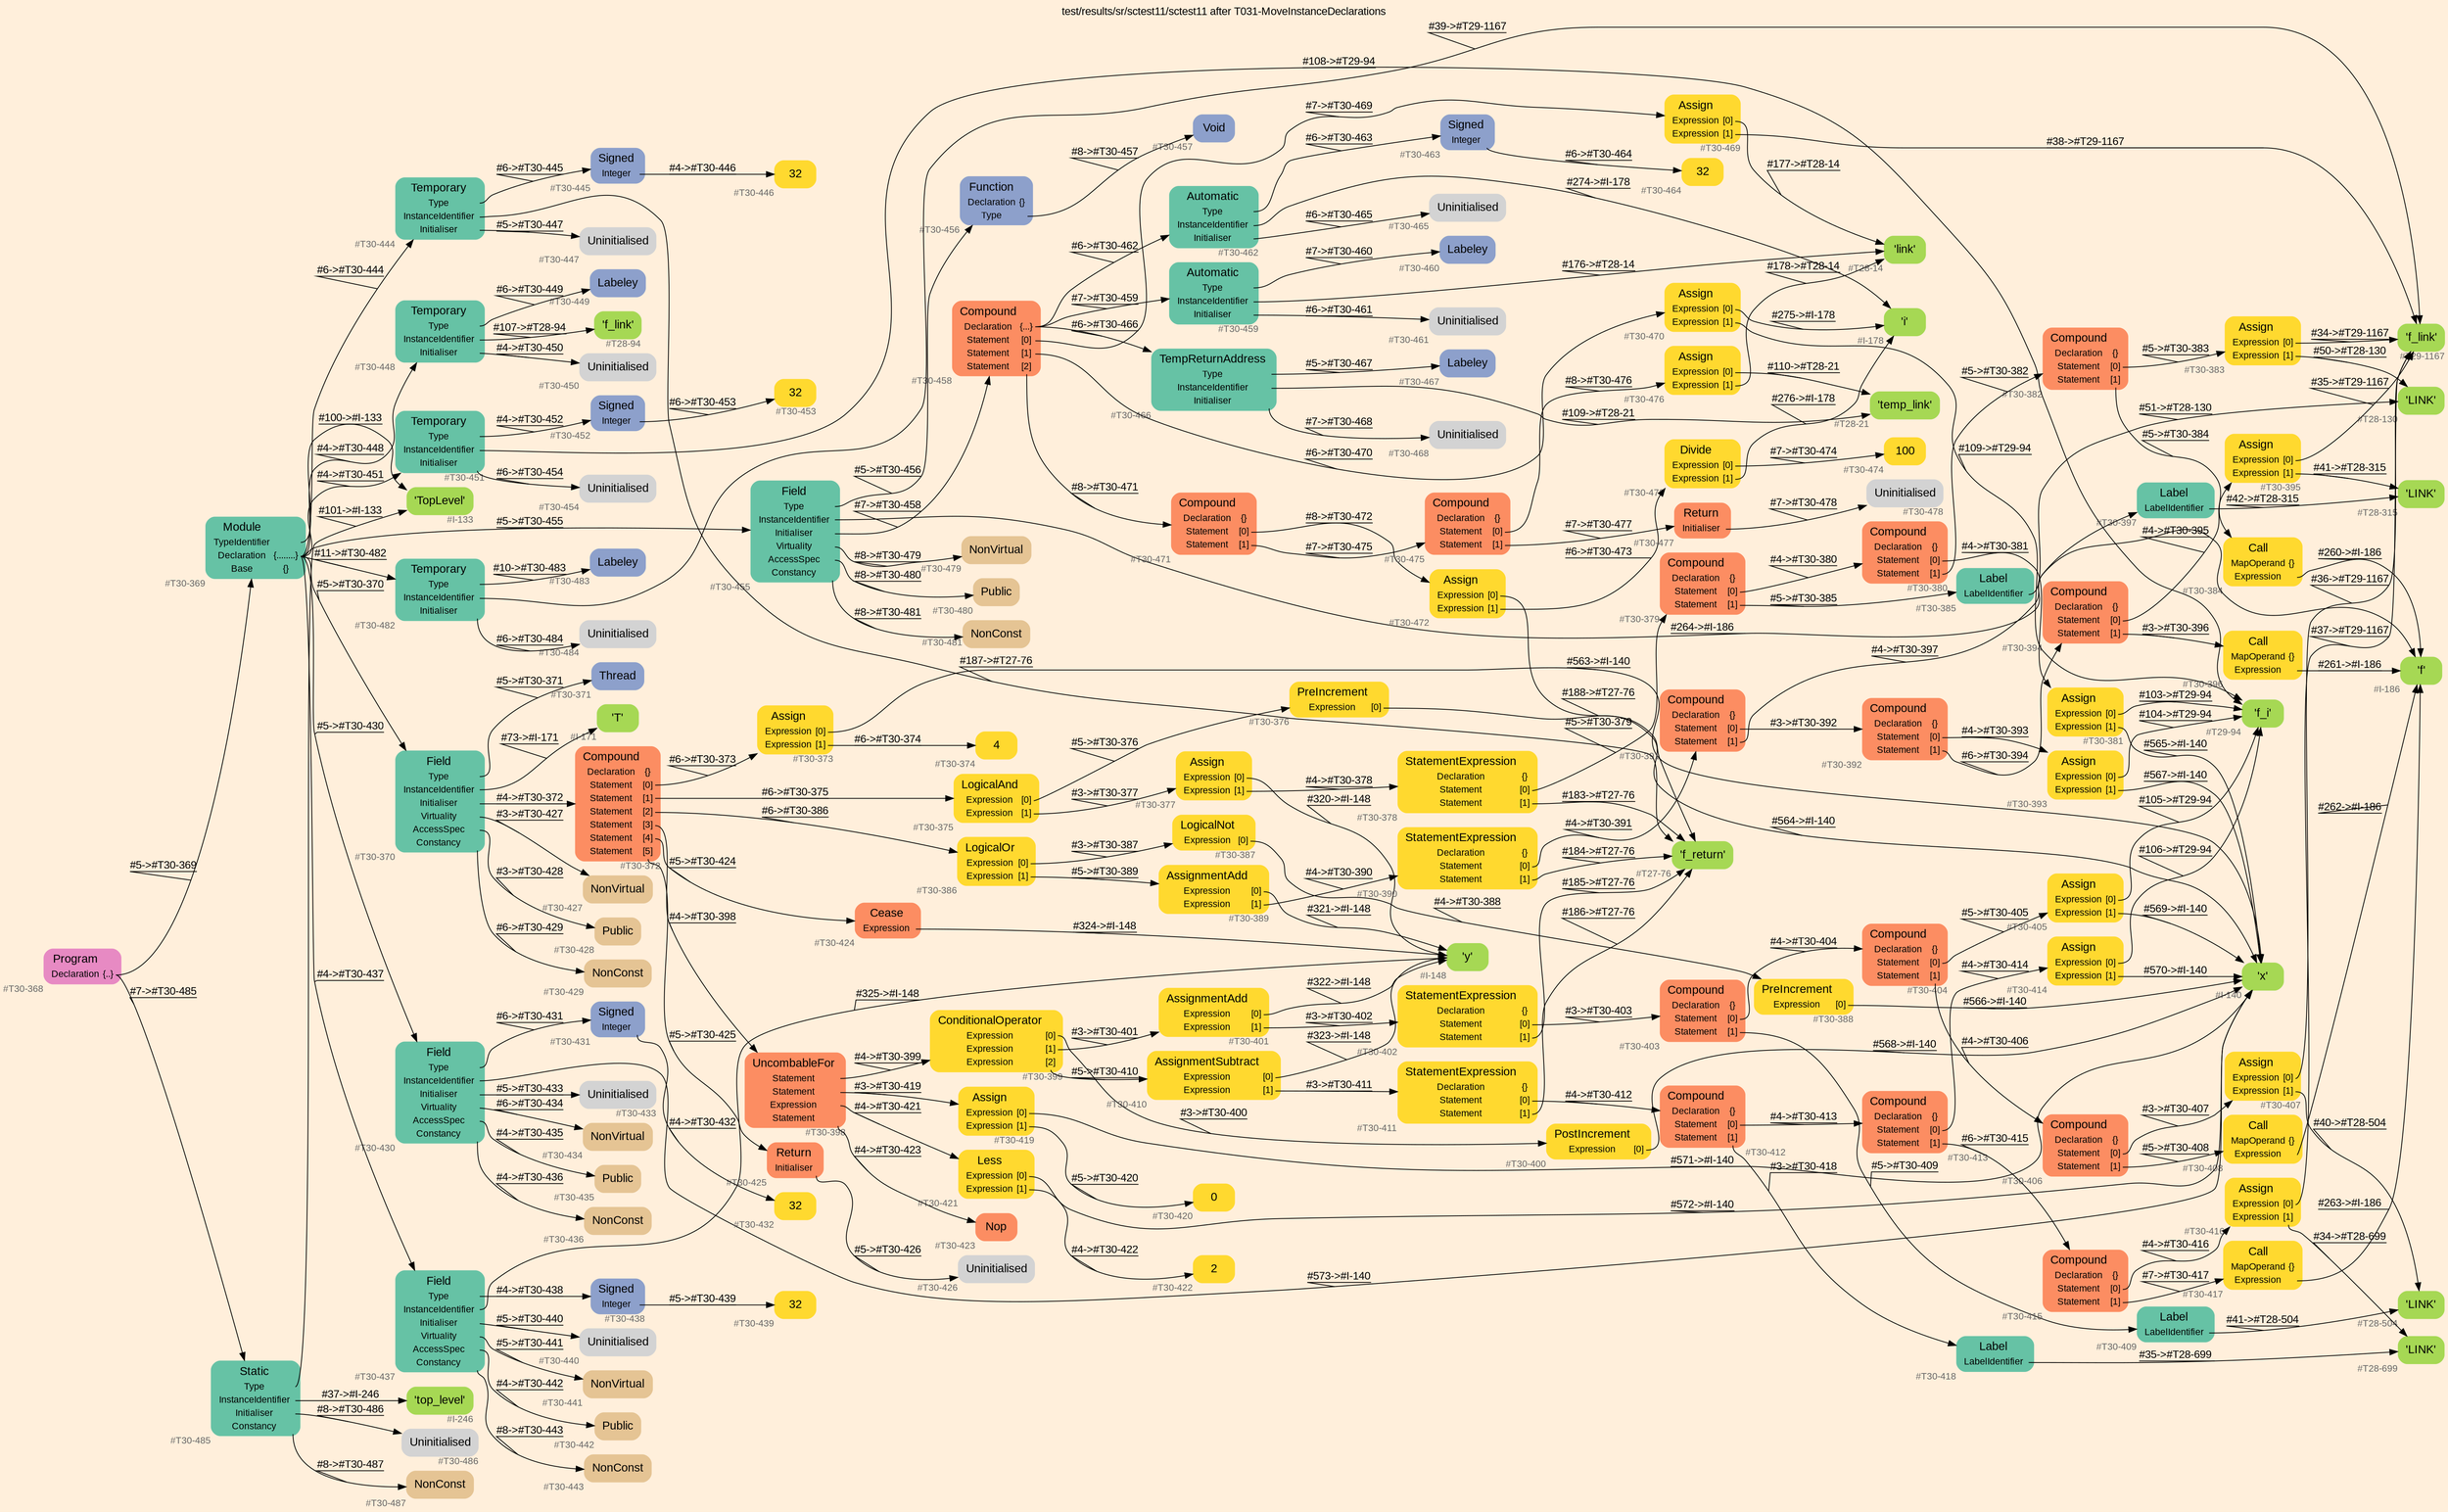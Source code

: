 digraph "test/results/sr/sctest11/sctest11 after T031-MoveInstanceDeclarations" {
label = "test/results/sr/sctest11/sctest11 after T031-MoveInstanceDeclarations"
labelloc = t
graph [
    rankdir = "LR"
    ranksep = 0.3
    bgcolor = antiquewhite1
    color = black
    fontcolor = black
    fontname = "Arial"
];
node [
    fontname = "Arial"
];
edge [
    fontname = "Arial"
];

// -------------------- node figure --------------------
// -------- block #T30-368 ----------
"#T30-368" [
    fillcolor = "/set28/4"
    xlabel = "#T30-368"
    fontsize = "12"
    fontcolor = grey40
    shape = "plaintext"
    label = <<TABLE BORDER="0" CELLBORDER="0" CELLSPACING="0">
     <TR><TD><FONT COLOR="black" POINT-SIZE="15">Program</FONT></TD></TR>
     <TR><TD><FONT COLOR="black" POINT-SIZE="12">Declaration</FONT></TD><TD PORT="port0"><FONT COLOR="black" POINT-SIZE="12">{..}</FONT></TD></TR>
    </TABLE>>
    style = "rounded,filled"
];

// -------- block #T30-369 ----------
"#T30-369" [
    fillcolor = "/set28/1"
    xlabel = "#T30-369"
    fontsize = "12"
    fontcolor = grey40
    shape = "plaintext"
    label = <<TABLE BORDER="0" CELLBORDER="0" CELLSPACING="0">
     <TR><TD><FONT COLOR="black" POINT-SIZE="15">Module</FONT></TD></TR>
     <TR><TD><FONT COLOR="black" POINT-SIZE="12">TypeIdentifier</FONT></TD><TD PORT="port0"></TD></TR>
     <TR><TD><FONT COLOR="black" POINT-SIZE="12">Declaration</FONT></TD><TD PORT="port1"><FONT COLOR="black" POINT-SIZE="12">{........}</FONT></TD></TR>
     <TR><TD><FONT COLOR="black" POINT-SIZE="12">Base</FONT></TD><TD PORT="port2"><FONT COLOR="black" POINT-SIZE="12">{}</FONT></TD></TR>
    </TABLE>>
    style = "rounded,filled"
];

// -------- block #I-133 ----------
"#I-133" [
    fillcolor = "/set28/5"
    xlabel = "#I-133"
    fontsize = "12"
    fontcolor = grey40
    shape = "plaintext"
    label = <<TABLE BORDER="0" CELLBORDER="0" CELLSPACING="0">
     <TR><TD><FONT COLOR="black" POINT-SIZE="15">'TopLevel'</FONT></TD></TR>
    </TABLE>>
    style = "rounded,filled"
];

// -------- block #T30-370 ----------
"#T30-370" [
    fillcolor = "/set28/1"
    xlabel = "#T30-370"
    fontsize = "12"
    fontcolor = grey40
    shape = "plaintext"
    label = <<TABLE BORDER="0" CELLBORDER="0" CELLSPACING="0">
     <TR><TD><FONT COLOR="black" POINT-SIZE="15">Field</FONT></TD></TR>
     <TR><TD><FONT COLOR="black" POINT-SIZE="12">Type</FONT></TD><TD PORT="port0"></TD></TR>
     <TR><TD><FONT COLOR="black" POINT-SIZE="12">InstanceIdentifier</FONT></TD><TD PORT="port1"></TD></TR>
     <TR><TD><FONT COLOR="black" POINT-SIZE="12">Initialiser</FONT></TD><TD PORT="port2"></TD></TR>
     <TR><TD><FONT COLOR="black" POINT-SIZE="12">Virtuality</FONT></TD><TD PORT="port3"></TD></TR>
     <TR><TD><FONT COLOR="black" POINT-SIZE="12">AccessSpec</FONT></TD><TD PORT="port4"></TD></TR>
     <TR><TD><FONT COLOR="black" POINT-SIZE="12">Constancy</FONT></TD><TD PORT="port5"></TD></TR>
    </TABLE>>
    style = "rounded,filled"
];

// -------- block #T30-371 ----------
"#T30-371" [
    fillcolor = "/set28/3"
    xlabel = "#T30-371"
    fontsize = "12"
    fontcolor = grey40
    shape = "plaintext"
    label = <<TABLE BORDER="0" CELLBORDER="0" CELLSPACING="0">
     <TR><TD><FONT COLOR="black" POINT-SIZE="15">Thread</FONT></TD></TR>
    </TABLE>>
    style = "rounded,filled"
];

// -------- block #I-171 ----------
"#I-171" [
    fillcolor = "/set28/5"
    xlabel = "#I-171"
    fontsize = "12"
    fontcolor = grey40
    shape = "plaintext"
    label = <<TABLE BORDER="0" CELLBORDER="0" CELLSPACING="0">
     <TR><TD><FONT COLOR="black" POINT-SIZE="15">'T'</FONT></TD></TR>
    </TABLE>>
    style = "rounded,filled"
];

// -------- block #T30-372 ----------
"#T30-372" [
    fillcolor = "/set28/2"
    xlabel = "#T30-372"
    fontsize = "12"
    fontcolor = grey40
    shape = "plaintext"
    label = <<TABLE BORDER="0" CELLBORDER="0" CELLSPACING="0">
     <TR><TD><FONT COLOR="black" POINT-SIZE="15">Compound</FONT></TD></TR>
     <TR><TD><FONT COLOR="black" POINT-SIZE="12">Declaration</FONT></TD><TD PORT="port0"><FONT COLOR="black" POINT-SIZE="12">{}</FONT></TD></TR>
     <TR><TD><FONT COLOR="black" POINT-SIZE="12">Statement</FONT></TD><TD PORT="port1"><FONT COLOR="black" POINT-SIZE="12">[0]</FONT></TD></TR>
     <TR><TD><FONT COLOR="black" POINT-SIZE="12">Statement</FONT></TD><TD PORT="port2"><FONT COLOR="black" POINT-SIZE="12">[1]</FONT></TD></TR>
     <TR><TD><FONT COLOR="black" POINT-SIZE="12">Statement</FONT></TD><TD PORT="port3"><FONT COLOR="black" POINT-SIZE="12">[2]</FONT></TD></TR>
     <TR><TD><FONT COLOR="black" POINT-SIZE="12">Statement</FONT></TD><TD PORT="port4"><FONT COLOR="black" POINT-SIZE="12">[3]</FONT></TD></TR>
     <TR><TD><FONT COLOR="black" POINT-SIZE="12">Statement</FONT></TD><TD PORT="port5"><FONT COLOR="black" POINT-SIZE="12">[4]</FONT></TD></TR>
     <TR><TD><FONT COLOR="black" POINT-SIZE="12">Statement</FONT></TD><TD PORT="port6"><FONT COLOR="black" POINT-SIZE="12">[5]</FONT></TD></TR>
    </TABLE>>
    style = "rounded,filled"
];

// -------- block #T30-373 ----------
"#T30-373" [
    fillcolor = "/set28/6"
    xlabel = "#T30-373"
    fontsize = "12"
    fontcolor = grey40
    shape = "plaintext"
    label = <<TABLE BORDER="0" CELLBORDER="0" CELLSPACING="0">
     <TR><TD><FONT COLOR="black" POINT-SIZE="15">Assign</FONT></TD></TR>
     <TR><TD><FONT COLOR="black" POINT-SIZE="12">Expression</FONT></TD><TD PORT="port0"><FONT COLOR="black" POINT-SIZE="12">[0]</FONT></TD></TR>
     <TR><TD><FONT COLOR="black" POINT-SIZE="12">Expression</FONT></TD><TD PORT="port1"><FONT COLOR="black" POINT-SIZE="12">[1]</FONT></TD></TR>
    </TABLE>>
    style = "rounded,filled"
];

// -------- block #I-140 ----------
"#I-140" [
    fillcolor = "/set28/5"
    xlabel = "#I-140"
    fontsize = "12"
    fontcolor = grey40
    shape = "plaintext"
    label = <<TABLE BORDER="0" CELLBORDER="0" CELLSPACING="0">
     <TR><TD><FONT COLOR="black" POINT-SIZE="15">'x'</FONT></TD></TR>
    </TABLE>>
    style = "rounded,filled"
];

// -------- block #T30-374 ----------
"#T30-374" [
    fillcolor = "/set28/6"
    xlabel = "#T30-374"
    fontsize = "12"
    fontcolor = grey40
    shape = "plaintext"
    label = <<TABLE BORDER="0" CELLBORDER="0" CELLSPACING="0">
     <TR><TD><FONT COLOR="black" POINT-SIZE="15">4</FONT></TD></TR>
    </TABLE>>
    style = "rounded,filled"
];

// -------- block #T30-375 ----------
"#T30-375" [
    fillcolor = "/set28/6"
    xlabel = "#T30-375"
    fontsize = "12"
    fontcolor = grey40
    shape = "plaintext"
    label = <<TABLE BORDER="0" CELLBORDER="0" CELLSPACING="0">
     <TR><TD><FONT COLOR="black" POINT-SIZE="15">LogicalAnd</FONT></TD></TR>
     <TR><TD><FONT COLOR="black" POINT-SIZE="12">Expression</FONT></TD><TD PORT="port0"><FONT COLOR="black" POINT-SIZE="12">[0]</FONT></TD></TR>
     <TR><TD><FONT COLOR="black" POINT-SIZE="12">Expression</FONT></TD><TD PORT="port1"><FONT COLOR="black" POINT-SIZE="12">[1]</FONT></TD></TR>
    </TABLE>>
    style = "rounded,filled"
];

// -------- block #T30-376 ----------
"#T30-376" [
    fillcolor = "/set28/6"
    xlabel = "#T30-376"
    fontsize = "12"
    fontcolor = grey40
    shape = "plaintext"
    label = <<TABLE BORDER="0" CELLBORDER="0" CELLSPACING="0">
     <TR><TD><FONT COLOR="black" POINT-SIZE="15">PreIncrement</FONT></TD></TR>
     <TR><TD><FONT COLOR="black" POINT-SIZE="12">Expression</FONT></TD><TD PORT="port0"><FONT COLOR="black" POINT-SIZE="12">[0]</FONT></TD></TR>
    </TABLE>>
    style = "rounded,filled"
];

// -------- block #T30-377 ----------
"#T30-377" [
    fillcolor = "/set28/6"
    xlabel = "#T30-377"
    fontsize = "12"
    fontcolor = grey40
    shape = "plaintext"
    label = <<TABLE BORDER="0" CELLBORDER="0" CELLSPACING="0">
     <TR><TD><FONT COLOR="black" POINT-SIZE="15">Assign</FONT></TD></TR>
     <TR><TD><FONT COLOR="black" POINT-SIZE="12">Expression</FONT></TD><TD PORT="port0"><FONT COLOR="black" POINT-SIZE="12">[0]</FONT></TD></TR>
     <TR><TD><FONT COLOR="black" POINT-SIZE="12">Expression</FONT></TD><TD PORT="port1"><FONT COLOR="black" POINT-SIZE="12">[1]</FONT></TD></TR>
    </TABLE>>
    style = "rounded,filled"
];

// -------- block #I-148 ----------
"#I-148" [
    fillcolor = "/set28/5"
    xlabel = "#I-148"
    fontsize = "12"
    fontcolor = grey40
    shape = "plaintext"
    label = <<TABLE BORDER="0" CELLBORDER="0" CELLSPACING="0">
     <TR><TD><FONT COLOR="black" POINT-SIZE="15">'y'</FONT></TD></TR>
    </TABLE>>
    style = "rounded,filled"
];

// -------- block #T30-378 ----------
"#T30-378" [
    fillcolor = "/set28/6"
    xlabel = "#T30-378"
    fontsize = "12"
    fontcolor = grey40
    shape = "plaintext"
    label = <<TABLE BORDER="0" CELLBORDER="0" CELLSPACING="0">
     <TR><TD><FONT COLOR="black" POINT-SIZE="15">StatementExpression</FONT></TD></TR>
     <TR><TD><FONT COLOR="black" POINT-SIZE="12">Declaration</FONT></TD><TD PORT="port0"><FONT COLOR="black" POINT-SIZE="12">{}</FONT></TD></TR>
     <TR><TD><FONT COLOR="black" POINT-SIZE="12">Statement</FONT></TD><TD PORT="port1"><FONT COLOR="black" POINT-SIZE="12">[0]</FONT></TD></TR>
     <TR><TD><FONT COLOR="black" POINT-SIZE="12">Statement</FONT></TD><TD PORT="port2"><FONT COLOR="black" POINT-SIZE="12">[1]</FONT></TD></TR>
    </TABLE>>
    style = "rounded,filled"
];

// -------- block #T30-379 ----------
"#T30-379" [
    fillcolor = "/set28/2"
    xlabel = "#T30-379"
    fontsize = "12"
    fontcolor = grey40
    shape = "plaintext"
    label = <<TABLE BORDER="0" CELLBORDER="0" CELLSPACING="0">
     <TR><TD><FONT COLOR="black" POINT-SIZE="15">Compound</FONT></TD></TR>
     <TR><TD><FONT COLOR="black" POINT-SIZE="12">Declaration</FONT></TD><TD PORT="port0"><FONT COLOR="black" POINT-SIZE="12">{}</FONT></TD></TR>
     <TR><TD><FONT COLOR="black" POINT-SIZE="12">Statement</FONT></TD><TD PORT="port1"><FONT COLOR="black" POINT-SIZE="12">[0]</FONT></TD></TR>
     <TR><TD><FONT COLOR="black" POINT-SIZE="12">Statement</FONT></TD><TD PORT="port2"><FONT COLOR="black" POINT-SIZE="12">[1]</FONT></TD></TR>
    </TABLE>>
    style = "rounded,filled"
];

// -------- block #T30-380 ----------
"#T30-380" [
    fillcolor = "/set28/2"
    xlabel = "#T30-380"
    fontsize = "12"
    fontcolor = grey40
    shape = "plaintext"
    label = <<TABLE BORDER="0" CELLBORDER="0" CELLSPACING="0">
     <TR><TD><FONT COLOR="black" POINT-SIZE="15">Compound</FONT></TD></TR>
     <TR><TD><FONT COLOR="black" POINT-SIZE="12">Declaration</FONT></TD><TD PORT="port0"><FONT COLOR="black" POINT-SIZE="12">{}</FONT></TD></TR>
     <TR><TD><FONT COLOR="black" POINT-SIZE="12">Statement</FONT></TD><TD PORT="port1"><FONT COLOR="black" POINT-SIZE="12">[0]</FONT></TD></TR>
     <TR><TD><FONT COLOR="black" POINT-SIZE="12">Statement</FONT></TD><TD PORT="port2"><FONT COLOR="black" POINT-SIZE="12">[1]</FONT></TD></TR>
    </TABLE>>
    style = "rounded,filled"
];

// -------- block #T30-381 ----------
"#T30-381" [
    fillcolor = "/set28/6"
    xlabel = "#T30-381"
    fontsize = "12"
    fontcolor = grey40
    shape = "plaintext"
    label = <<TABLE BORDER="0" CELLBORDER="0" CELLSPACING="0">
     <TR><TD><FONT COLOR="black" POINT-SIZE="15">Assign</FONT></TD></TR>
     <TR><TD><FONT COLOR="black" POINT-SIZE="12">Expression</FONT></TD><TD PORT="port0"><FONT COLOR="black" POINT-SIZE="12">[0]</FONT></TD></TR>
     <TR><TD><FONT COLOR="black" POINT-SIZE="12">Expression</FONT></TD><TD PORT="port1"><FONT COLOR="black" POINT-SIZE="12">[1]</FONT></TD></TR>
    </TABLE>>
    style = "rounded,filled"
];

// -------- block #T29-94 ----------
"#T29-94" [
    fillcolor = "/set28/5"
    xlabel = "#T29-94"
    fontsize = "12"
    fontcolor = grey40
    shape = "plaintext"
    label = <<TABLE BORDER="0" CELLBORDER="0" CELLSPACING="0">
     <TR><TD><FONT COLOR="black" POINT-SIZE="15">'f_i'</FONT></TD></TR>
    </TABLE>>
    style = "rounded,filled"
];

// -------- block #T30-382 ----------
"#T30-382" [
    fillcolor = "/set28/2"
    xlabel = "#T30-382"
    fontsize = "12"
    fontcolor = grey40
    shape = "plaintext"
    label = <<TABLE BORDER="0" CELLBORDER="0" CELLSPACING="0">
     <TR><TD><FONT COLOR="black" POINT-SIZE="15">Compound</FONT></TD></TR>
     <TR><TD><FONT COLOR="black" POINT-SIZE="12">Declaration</FONT></TD><TD PORT="port0"><FONT COLOR="black" POINT-SIZE="12">{}</FONT></TD></TR>
     <TR><TD><FONT COLOR="black" POINT-SIZE="12">Statement</FONT></TD><TD PORT="port1"><FONT COLOR="black" POINT-SIZE="12">[0]</FONT></TD></TR>
     <TR><TD><FONT COLOR="black" POINT-SIZE="12">Statement</FONT></TD><TD PORT="port2"><FONT COLOR="black" POINT-SIZE="12">[1]</FONT></TD></TR>
    </TABLE>>
    style = "rounded,filled"
];

// -------- block #T30-383 ----------
"#T30-383" [
    fillcolor = "/set28/6"
    xlabel = "#T30-383"
    fontsize = "12"
    fontcolor = grey40
    shape = "plaintext"
    label = <<TABLE BORDER="0" CELLBORDER="0" CELLSPACING="0">
     <TR><TD><FONT COLOR="black" POINT-SIZE="15">Assign</FONT></TD></TR>
     <TR><TD><FONT COLOR="black" POINT-SIZE="12">Expression</FONT></TD><TD PORT="port0"><FONT COLOR="black" POINT-SIZE="12">[0]</FONT></TD></TR>
     <TR><TD><FONT COLOR="black" POINT-SIZE="12">Expression</FONT></TD><TD PORT="port1"><FONT COLOR="black" POINT-SIZE="12">[1]</FONT></TD></TR>
    </TABLE>>
    style = "rounded,filled"
];

// -------- block #T29-1167 ----------
"#T29-1167" [
    fillcolor = "/set28/5"
    xlabel = "#T29-1167"
    fontsize = "12"
    fontcolor = grey40
    shape = "plaintext"
    label = <<TABLE BORDER="0" CELLBORDER="0" CELLSPACING="0">
     <TR><TD><FONT COLOR="black" POINT-SIZE="15">'f_link'</FONT></TD></TR>
    </TABLE>>
    style = "rounded,filled"
];

// -------- block #T28-130 ----------
"#T28-130" [
    fillcolor = "/set28/5"
    xlabel = "#T28-130"
    fontsize = "12"
    fontcolor = grey40
    shape = "plaintext"
    label = <<TABLE BORDER="0" CELLBORDER="0" CELLSPACING="0">
     <TR><TD><FONT COLOR="black" POINT-SIZE="15">'LINK'</FONT></TD></TR>
    </TABLE>>
    style = "rounded,filled"
];

// -------- block #T30-384 ----------
"#T30-384" [
    fillcolor = "/set28/6"
    xlabel = "#T30-384"
    fontsize = "12"
    fontcolor = grey40
    shape = "plaintext"
    label = <<TABLE BORDER="0" CELLBORDER="0" CELLSPACING="0">
     <TR><TD><FONT COLOR="black" POINT-SIZE="15">Call</FONT></TD></TR>
     <TR><TD><FONT COLOR="black" POINT-SIZE="12">MapOperand</FONT></TD><TD PORT="port0"><FONT COLOR="black" POINT-SIZE="12">{}</FONT></TD></TR>
     <TR><TD><FONT COLOR="black" POINT-SIZE="12">Expression</FONT></TD><TD PORT="port1"></TD></TR>
    </TABLE>>
    style = "rounded,filled"
];

// -------- block #I-186 ----------
"#I-186" [
    fillcolor = "/set28/5"
    xlabel = "#I-186"
    fontsize = "12"
    fontcolor = grey40
    shape = "plaintext"
    label = <<TABLE BORDER="0" CELLBORDER="0" CELLSPACING="0">
     <TR><TD><FONT COLOR="black" POINT-SIZE="15">'f'</FONT></TD></TR>
    </TABLE>>
    style = "rounded,filled"
];

// -------- block #T30-385 ----------
"#T30-385" [
    fillcolor = "/set28/1"
    xlabel = "#T30-385"
    fontsize = "12"
    fontcolor = grey40
    shape = "plaintext"
    label = <<TABLE BORDER="0" CELLBORDER="0" CELLSPACING="0">
     <TR><TD><FONT COLOR="black" POINT-SIZE="15">Label</FONT></TD></TR>
     <TR><TD><FONT COLOR="black" POINT-SIZE="12">LabelIdentifier</FONT></TD><TD PORT="port0"></TD></TR>
    </TABLE>>
    style = "rounded,filled"
];

// -------- block #T27-76 ----------
"#T27-76" [
    fillcolor = "/set28/5"
    xlabel = "#T27-76"
    fontsize = "12"
    fontcolor = grey40
    shape = "plaintext"
    label = <<TABLE BORDER="0" CELLBORDER="0" CELLSPACING="0">
     <TR><TD><FONT COLOR="black" POINT-SIZE="15">'f_return'</FONT></TD></TR>
    </TABLE>>
    style = "rounded,filled"
];

// -------- block #T30-386 ----------
"#T30-386" [
    fillcolor = "/set28/6"
    xlabel = "#T30-386"
    fontsize = "12"
    fontcolor = grey40
    shape = "plaintext"
    label = <<TABLE BORDER="0" CELLBORDER="0" CELLSPACING="0">
     <TR><TD><FONT COLOR="black" POINT-SIZE="15">LogicalOr</FONT></TD></TR>
     <TR><TD><FONT COLOR="black" POINT-SIZE="12">Expression</FONT></TD><TD PORT="port0"><FONT COLOR="black" POINT-SIZE="12">[0]</FONT></TD></TR>
     <TR><TD><FONT COLOR="black" POINT-SIZE="12">Expression</FONT></TD><TD PORT="port1"><FONT COLOR="black" POINT-SIZE="12">[1]</FONT></TD></TR>
    </TABLE>>
    style = "rounded,filled"
];

// -------- block #T30-387 ----------
"#T30-387" [
    fillcolor = "/set28/6"
    xlabel = "#T30-387"
    fontsize = "12"
    fontcolor = grey40
    shape = "plaintext"
    label = <<TABLE BORDER="0" CELLBORDER="0" CELLSPACING="0">
     <TR><TD><FONT COLOR="black" POINT-SIZE="15">LogicalNot</FONT></TD></TR>
     <TR><TD><FONT COLOR="black" POINT-SIZE="12">Expression</FONT></TD><TD PORT="port0"><FONT COLOR="black" POINT-SIZE="12">[0]</FONT></TD></TR>
    </TABLE>>
    style = "rounded,filled"
];

// -------- block #T30-388 ----------
"#T30-388" [
    fillcolor = "/set28/6"
    xlabel = "#T30-388"
    fontsize = "12"
    fontcolor = grey40
    shape = "plaintext"
    label = <<TABLE BORDER="0" CELLBORDER="0" CELLSPACING="0">
     <TR><TD><FONT COLOR="black" POINT-SIZE="15">PreIncrement</FONT></TD></TR>
     <TR><TD><FONT COLOR="black" POINT-SIZE="12">Expression</FONT></TD><TD PORT="port0"><FONT COLOR="black" POINT-SIZE="12">[0]</FONT></TD></TR>
    </TABLE>>
    style = "rounded,filled"
];

// -------- block #T30-389 ----------
"#T30-389" [
    fillcolor = "/set28/6"
    xlabel = "#T30-389"
    fontsize = "12"
    fontcolor = grey40
    shape = "plaintext"
    label = <<TABLE BORDER="0" CELLBORDER="0" CELLSPACING="0">
     <TR><TD><FONT COLOR="black" POINT-SIZE="15">AssignmentAdd</FONT></TD></TR>
     <TR><TD><FONT COLOR="black" POINT-SIZE="12">Expression</FONT></TD><TD PORT="port0"><FONT COLOR="black" POINT-SIZE="12">[0]</FONT></TD></TR>
     <TR><TD><FONT COLOR="black" POINT-SIZE="12">Expression</FONT></TD><TD PORT="port1"><FONT COLOR="black" POINT-SIZE="12">[1]</FONT></TD></TR>
    </TABLE>>
    style = "rounded,filled"
];

// -------- block #T30-390 ----------
"#T30-390" [
    fillcolor = "/set28/6"
    xlabel = "#T30-390"
    fontsize = "12"
    fontcolor = grey40
    shape = "plaintext"
    label = <<TABLE BORDER="0" CELLBORDER="0" CELLSPACING="0">
     <TR><TD><FONT COLOR="black" POINT-SIZE="15">StatementExpression</FONT></TD></TR>
     <TR><TD><FONT COLOR="black" POINT-SIZE="12">Declaration</FONT></TD><TD PORT="port0"><FONT COLOR="black" POINT-SIZE="12">{}</FONT></TD></TR>
     <TR><TD><FONT COLOR="black" POINT-SIZE="12">Statement</FONT></TD><TD PORT="port1"><FONT COLOR="black" POINT-SIZE="12">[0]</FONT></TD></TR>
     <TR><TD><FONT COLOR="black" POINT-SIZE="12">Statement</FONT></TD><TD PORT="port2"><FONT COLOR="black" POINT-SIZE="12">[1]</FONT></TD></TR>
    </TABLE>>
    style = "rounded,filled"
];

// -------- block #T30-391 ----------
"#T30-391" [
    fillcolor = "/set28/2"
    xlabel = "#T30-391"
    fontsize = "12"
    fontcolor = grey40
    shape = "plaintext"
    label = <<TABLE BORDER="0" CELLBORDER="0" CELLSPACING="0">
     <TR><TD><FONT COLOR="black" POINT-SIZE="15">Compound</FONT></TD></TR>
     <TR><TD><FONT COLOR="black" POINT-SIZE="12">Declaration</FONT></TD><TD PORT="port0"><FONT COLOR="black" POINT-SIZE="12">{}</FONT></TD></TR>
     <TR><TD><FONT COLOR="black" POINT-SIZE="12">Statement</FONT></TD><TD PORT="port1"><FONT COLOR="black" POINT-SIZE="12">[0]</FONT></TD></TR>
     <TR><TD><FONT COLOR="black" POINT-SIZE="12">Statement</FONT></TD><TD PORT="port2"><FONT COLOR="black" POINT-SIZE="12">[1]</FONT></TD></TR>
    </TABLE>>
    style = "rounded,filled"
];

// -------- block #T30-392 ----------
"#T30-392" [
    fillcolor = "/set28/2"
    xlabel = "#T30-392"
    fontsize = "12"
    fontcolor = grey40
    shape = "plaintext"
    label = <<TABLE BORDER="0" CELLBORDER="0" CELLSPACING="0">
     <TR><TD><FONT COLOR="black" POINT-SIZE="15">Compound</FONT></TD></TR>
     <TR><TD><FONT COLOR="black" POINT-SIZE="12">Declaration</FONT></TD><TD PORT="port0"><FONT COLOR="black" POINT-SIZE="12">{}</FONT></TD></TR>
     <TR><TD><FONT COLOR="black" POINT-SIZE="12">Statement</FONT></TD><TD PORT="port1"><FONT COLOR="black" POINT-SIZE="12">[0]</FONT></TD></TR>
     <TR><TD><FONT COLOR="black" POINT-SIZE="12">Statement</FONT></TD><TD PORT="port2"><FONT COLOR="black" POINT-SIZE="12">[1]</FONT></TD></TR>
    </TABLE>>
    style = "rounded,filled"
];

// -------- block #T30-393 ----------
"#T30-393" [
    fillcolor = "/set28/6"
    xlabel = "#T30-393"
    fontsize = "12"
    fontcolor = grey40
    shape = "plaintext"
    label = <<TABLE BORDER="0" CELLBORDER="0" CELLSPACING="0">
     <TR><TD><FONT COLOR="black" POINT-SIZE="15">Assign</FONT></TD></TR>
     <TR><TD><FONT COLOR="black" POINT-SIZE="12">Expression</FONT></TD><TD PORT="port0"><FONT COLOR="black" POINT-SIZE="12">[0]</FONT></TD></TR>
     <TR><TD><FONT COLOR="black" POINT-SIZE="12">Expression</FONT></TD><TD PORT="port1"><FONT COLOR="black" POINT-SIZE="12">[1]</FONT></TD></TR>
    </TABLE>>
    style = "rounded,filled"
];

// -------- block #T30-394 ----------
"#T30-394" [
    fillcolor = "/set28/2"
    xlabel = "#T30-394"
    fontsize = "12"
    fontcolor = grey40
    shape = "plaintext"
    label = <<TABLE BORDER="0" CELLBORDER="0" CELLSPACING="0">
     <TR><TD><FONT COLOR="black" POINT-SIZE="15">Compound</FONT></TD></TR>
     <TR><TD><FONT COLOR="black" POINT-SIZE="12">Declaration</FONT></TD><TD PORT="port0"><FONT COLOR="black" POINT-SIZE="12">{}</FONT></TD></TR>
     <TR><TD><FONT COLOR="black" POINT-SIZE="12">Statement</FONT></TD><TD PORT="port1"><FONT COLOR="black" POINT-SIZE="12">[0]</FONT></TD></TR>
     <TR><TD><FONT COLOR="black" POINT-SIZE="12">Statement</FONT></TD><TD PORT="port2"><FONT COLOR="black" POINT-SIZE="12">[1]</FONT></TD></TR>
    </TABLE>>
    style = "rounded,filled"
];

// -------- block #T30-395 ----------
"#T30-395" [
    fillcolor = "/set28/6"
    xlabel = "#T30-395"
    fontsize = "12"
    fontcolor = grey40
    shape = "plaintext"
    label = <<TABLE BORDER="0" CELLBORDER="0" CELLSPACING="0">
     <TR><TD><FONT COLOR="black" POINT-SIZE="15">Assign</FONT></TD></TR>
     <TR><TD><FONT COLOR="black" POINT-SIZE="12">Expression</FONT></TD><TD PORT="port0"><FONT COLOR="black" POINT-SIZE="12">[0]</FONT></TD></TR>
     <TR><TD><FONT COLOR="black" POINT-SIZE="12">Expression</FONT></TD><TD PORT="port1"><FONT COLOR="black" POINT-SIZE="12">[1]</FONT></TD></TR>
    </TABLE>>
    style = "rounded,filled"
];

// -------- block #T28-315 ----------
"#T28-315" [
    fillcolor = "/set28/5"
    xlabel = "#T28-315"
    fontsize = "12"
    fontcolor = grey40
    shape = "plaintext"
    label = <<TABLE BORDER="0" CELLBORDER="0" CELLSPACING="0">
     <TR><TD><FONT COLOR="black" POINT-SIZE="15">'LINK'</FONT></TD></TR>
    </TABLE>>
    style = "rounded,filled"
];

// -------- block #T30-396 ----------
"#T30-396" [
    fillcolor = "/set28/6"
    xlabel = "#T30-396"
    fontsize = "12"
    fontcolor = grey40
    shape = "plaintext"
    label = <<TABLE BORDER="0" CELLBORDER="0" CELLSPACING="0">
     <TR><TD><FONT COLOR="black" POINT-SIZE="15">Call</FONT></TD></TR>
     <TR><TD><FONT COLOR="black" POINT-SIZE="12">MapOperand</FONT></TD><TD PORT="port0"><FONT COLOR="black" POINT-SIZE="12">{}</FONT></TD></TR>
     <TR><TD><FONT COLOR="black" POINT-SIZE="12">Expression</FONT></TD><TD PORT="port1"></TD></TR>
    </TABLE>>
    style = "rounded,filled"
];

// -------- block #T30-397 ----------
"#T30-397" [
    fillcolor = "/set28/1"
    xlabel = "#T30-397"
    fontsize = "12"
    fontcolor = grey40
    shape = "plaintext"
    label = <<TABLE BORDER="0" CELLBORDER="0" CELLSPACING="0">
     <TR><TD><FONT COLOR="black" POINT-SIZE="15">Label</FONT></TD></TR>
     <TR><TD><FONT COLOR="black" POINT-SIZE="12">LabelIdentifier</FONT></TD><TD PORT="port0"></TD></TR>
    </TABLE>>
    style = "rounded,filled"
];

// -------- block #T30-398 ----------
"#T30-398" [
    fillcolor = "/set28/2"
    xlabel = "#T30-398"
    fontsize = "12"
    fontcolor = grey40
    shape = "plaintext"
    label = <<TABLE BORDER="0" CELLBORDER="0" CELLSPACING="0">
     <TR><TD><FONT COLOR="black" POINT-SIZE="15">UncombableFor</FONT></TD></TR>
     <TR><TD><FONT COLOR="black" POINT-SIZE="12">Statement</FONT></TD><TD PORT="port0"></TD></TR>
     <TR><TD><FONT COLOR="black" POINT-SIZE="12">Statement</FONT></TD><TD PORT="port1"></TD></TR>
     <TR><TD><FONT COLOR="black" POINT-SIZE="12">Expression</FONT></TD><TD PORT="port2"></TD></TR>
     <TR><TD><FONT COLOR="black" POINT-SIZE="12">Statement</FONT></TD><TD PORT="port3"></TD></TR>
    </TABLE>>
    style = "rounded,filled"
];

// -------- block #T30-399 ----------
"#T30-399" [
    fillcolor = "/set28/6"
    xlabel = "#T30-399"
    fontsize = "12"
    fontcolor = grey40
    shape = "plaintext"
    label = <<TABLE BORDER="0" CELLBORDER="0" CELLSPACING="0">
     <TR><TD><FONT COLOR="black" POINT-SIZE="15">ConditionalOperator</FONT></TD></TR>
     <TR><TD><FONT COLOR="black" POINT-SIZE="12">Expression</FONT></TD><TD PORT="port0"><FONT COLOR="black" POINT-SIZE="12">[0]</FONT></TD></TR>
     <TR><TD><FONT COLOR="black" POINT-SIZE="12">Expression</FONT></TD><TD PORT="port1"><FONT COLOR="black" POINT-SIZE="12">[1]</FONT></TD></TR>
     <TR><TD><FONT COLOR="black" POINT-SIZE="12">Expression</FONT></TD><TD PORT="port2"><FONT COLOR="black" POINT-SIZE="12">[2]</FONT></TD></TR>
    </TABLE>>
    style = "rounded,filled"
];

// -------- block #T30-400 ----------
"#T30-400" [
    fillcolor = "/set28/6"
    xlabel = "#T30-400"
    fontsize = "12"
    fontcolor = grey40
    shape = "plaintext"
    label = <<TABLE BORDER="0" CELLBORDER="0" CELLSPACING="0">
     <TR><TD><FONT COLOR="black" POINT-SIZE="15">PostIncrement</FONT></TD></TR>
     <TR><TD><FONT COLOR="black" POINT-SIZE="12">Expression</FONT></TD><TD PORT="port0"><FONT COLOR="black" POINT-SIZE="12">[0]</FONT></TD></TR>
    </TABLE>>
    style = "rounded,filled"
];

// -------- block #T30-401 ----------
"#T30-401" [
    fillcolor = "/set28/6"
    xlabel = "#T30-401"
    fontsize = "12"
    fontcolor = grey40
    shape = "plaintext"
    label = <<TABLE BORDER="0" CELLBORDER="0" CELLSPACING="0">
     <TR><TD><FONT COLOR="black" POINT-SIZE="15">AssignmentAdd</FONT></TD></TR>
     <TR><TD><FONT COLOR="black" POINT-SIZE="12">Expression</FONT></TD><TD PORT="port0"><FONT COLOR="black" POINT-SIZE="12">[0]</FONT></TD></TR>
     <TR><TD><FONT COLOR="black" POINT-SIZE="12">Expression</FONT></TD><TD PORT="port1"><FONT COLOR="black" POINT-SIZE="12">[1]</FONT></TD></TR>
    </TABLE>>
    style = "rounded,filled"
];

// -------- block #T30-402 ----------
"#T30-402" [
    fillcolor = "/set28/6"
    xlabel = "#T30-402"
    fontsize = "12"
    fontcolor = grey40
    shape = "plaintext"
    label = <<TABLE BORDER="0" CELLBORDER="0" CELLSPACING="0">
     <TR><TD><FONT COLOR="black" POINT-SIZE="15">StatementExpression</FONT></TD></TR>
     <TR><TD><FONT COLOR="black" POINT-SIZE="12">Declaration</FONT></TD><TD PORT="port0"><FONT COLOR="black" POINT-SIZE="12">{}</FONT></TD></TR>
     <TR><TD><FONT COLOR="black" POINT-SIZE="12">Statement</FONT></TD><TD PORT="port1"><FONT COLOR="black" POINT-SIZE="12">[0]</FONT></TD></TR>
     <TR><TD><FONT COLOR="black" POINT-SIZE="12">Statement</FONT></TD><TD PORT="port2"><FONT COLOR="black" POINT-SIZE="12">[1]</FONT></TD></TR>
    </TABLE>>
    style = "rounded,filled"
];

// -------- block #T30-403 ----------
"#T30-403" [
    fillcolor = "/set28/2"
    xlabel = "#T30-403"
    fontsize = "12"
    fontcolor = grey40
    shape = "plaintext"
    label = <<TABLE BORDER="0" CELLBORDER="0" CELLSPACING="0">
     <TR><TD><FONT COLOR="black" POINT-SIZE="15">Compound</FONT></TD></TR>
     <TR><TD><FONT COLOR="black" POINT-SIZE="12">Declaration</FONT></TD><TD PORT="port0"><FONT COLOR="black" POINT-SIZE="12">{}</FONT></TD></TR>
     <TR><TD><FONT COLOR="black" POINT-SIZE="12">Statement</FONT></TD><TD PORT="port1"><FONT COLOR="black" POINT-SIZE="12">[0]</FONT></TD></TR>
     <TR><TD><FONT COLOR="black" POINT-SIZE="12">Statement</FONT></TD><TD PORT="port2"><FONT COLOR="black" POINT-SIZE="12">[1]</FONT></TD></TR>
    </TABLE>>
    style = "rounded,filled"
];

// -------- block #T30-404 ----------
"#T30-404" [
    fillcolor = "/set28/2"
    xlabel = "#T30-404"
    fontsize = "12"
    fontcolor = grey40
    shape = "plaintext"
    label = <<TABLE BORDER="0" CELLBORDER="0" CELLSPACING="0">
     <TR><TD><FONT COLOR="black" POINT-SIZE="15">Compound</FONT></TD></TR>
     <TR><TD><FONT COLOR="black" POINT-SIZE="12">Declaration</FONT></TD><TD PORT="port0"><FONT COLOR="black" POINT-SIZE="12">{}</FONT></TD></TR>
     <TR><TD><FONT COLOR="black" POINT-SIZE="12">Statement</FONT></TD><TD PORT="port1"><FONT COLOR="black" POINT-SIZE="12">[0]</FONT></TD></TR>
     <TR><TD><FONT COLOR="black" POINT-SIZE="12">Statement</FONT></TD><TD PORT="port2"><FONT COLOR="black" POINT-SIZE="12">[1]</FONT></TD></TR>
    </TABLE>>
    style = "rounded,filled"
];

// -------- block #T30-405 ----------
"#T30-405" [
    fillcolor = "/set28/6"
    xlabel = "#T30-405"
    fontsize = "12"
    fontcolor = grey40
    shape = "plaintext"
    label = <<TABLE BORDER="0" CELLBORDER="0" CELLSPACING="0">
     <TR><TD><FONT COLOR="black" POINT-SIZE="15">Assign</FONT></TD></TR>
     <TR><TD><FONT COLOR="black" POINT-SIZE="12">Expression</FONT></TD><TD PORT="port0"><FONT COLOR="black" POINT-SIZE="12">[0]</FONT></TD></TR>
     <TR><TD><FONT COLOR="black" POINT-SIZE="12">Expression</FONT></TD><TD PORT="port1"><FONT COLOR="black" POINT-SIZE="12">[1]</FONT></TD></TR>
    </TABLE>>
    style = "rounded,filled"
];

// -------- block #T30-406 ----------
"#T30-406" [
    fillcolor = "/set28/2"
    xlabel = "#T30-406"
    fontsize = "12"
    fontcolor = grey40
    shape = "plaintext"
    label = <<TABLE BORDER="0" CELLBORDER="0" CELLSPACING="0">
     <TR><TD><FONT COLOR="black" POINT-SIZE="15">Compound</FONT></TD></TR>
     <TR><TD><FONT COLOR="black" POINT-SIZE="12">Declaration</FONT></TD><TD PORT="port0"><FONT COLOR="black" POINT-SIZE="12">{}</FONT></TD></TR>
     <TR><TD><FONT COLOR="black" POINT-SIZE="12">Statement</FONT></TD><TD PORT="port1"><FONT COLOR="black" POINT-SIZE="12">[0]</FONT></TD></TR>
     <TR><TD><FONT COLOR="black" POINT-SIZE="12">Statement</FONT></TD><TD PORT="port2"><FONT COLOR="black" POINT-SIZE="12">[1]</FONT></TD></TR>
    </TABLE>>
    style = "rounded,filled"
];

// -------- block #T30-407 ----------
"#T30-407" [
    fillcolor = "/set28/6"
    xlabel = "#T30-407"
    fontsize = "12"
    fontcolor = grey40
    shape = "plaintext"
    label = <<TABLE BORDER="0" CELLBORDER="0" CELLSPACING="0">
     <TR><TD><FONT COLOR="black" POINT-SIZE="15">Assign</FONT></TD></TR>
     <TR><TD><FONT COLOR="black" POINT-SIZE="12">Expression</FONT></TD><TD PORT="port0"><FONT COLOR="black" POINT-SIZE="12">[0]</FONT></TD></TR>
     <TR><TD><FONT COLOR="black" POINT-SIZE="12">Expression</FONT></TD><TD PORT="port1"><FONT COLOR="black" POINT-SIZE="12">[1]</FONT></TD></TR>
    </TABLE>>
    style = "rounded,filled"
];

// -------- block #T28-504 ----------
"#T28-504" [
    fillcolor = "/set28/5"
    xlabel = "#T28-504"
    fontsize = "12"
    fontcolor = grey40
    shape = "plaintext"
    label = <<TABLE BORDER="0" CELLBORDER="0" CELLSPACING="0">
     <TR><TD><FONT COLOR="black" POINT-SIZE="15">'LINK'</FONT></TD></TR>
    </TABLE>>
    style = "rounded,filled"
];

// -------- block #T30-408 ----------
"#T30-408" [
    fillcolor = "/set28/6"
    xlabel = "#T30-408"
    fontsize = "12"
    fontcolor = grey40
    shape = "plaintext"
    label = <<TABLE BORDER="0" CELLBORDER="0" CELLSPACING="0">
     <TR><TD><FONT COLOR="black" POINT-SIZE="15">Call</FONT></TD></TR>
     <TR><TD><FONT COLOR="black" POINT-SIZE="12">MapOperand</FONT></TD><TD PORT="port0"><FONT COLOR="black" POINT-SIZE="12">{}</FONT></TD></TR>
     <TR><TD><FONT COLOR="black" POINT-SIZE="12">Expression</FONT></TD><TD PORT="port1"></TD></TR>
    </TABLE>>
    style = "rounded,filled"
];

// -------- block #T30-409 ----------
"#T30-409" [
    fillcolor = "/set28/1"
    xlabel = "#T30-409"
    fontsize = "12"
    fontcolor = grey40
    shape = "plaintext"
    label = <<TABLE BORDER="0" CELLBORDER="0" CELLSPACING="0">
     <TR><TD><FONT COLOR="black" POINT-SIZE="15">Label</FONT></TD></TR>
     <TR><TD><FONT COLOR="black" POINT-SIZE="12">LabelIdentifier</FONT></TD><TD PORT="port0"></TD></TR>
    </TABLE>>
    style = "rounded,filled"
];

// -------- block #T30-410 ----------
"#T30-410" [
    fillcolor = "/set28/6"
    xlabel = "#T30-410"
    fontsize = "12"
    fontcolor = grey40
    shape = "plaintext"
    label = <<TABLE BORDER="0" CELLBORDER="0" CELLSPACING="0">
     <TR><TD><FONT COLOR="black" POINT-SIZE="15">AssignmentSubtract</FONT></TD></TR>
     <TR><TD><FONT COLOR="black" POINT-SIZE="12">Expression</FONT></TD><TD PORT="port0"><FONT COLOR="black" POINT-SIZE="12">[0]</FONT></TD></TR>
     <TR><TD><FONT COLOR="black" POINT-SIZE="12">Expression</FONT></TD><TD PORT="port1"><FONT COLOR="black" POINT-SIZE="12">[1]</FONT></TD></TR>
    </TABLE>>
    style = "rounded,filled"
];

// -------- block #T30-411 ----------
"#T30-411" [
    fillcolor = "/set28/6"
    xlabel = "#T30-411"
    fontsize = "12"
    fontcolor = grey40
    shape = "plaintext"
    label = <<TABLE BORDER="0" CELLBORDER="0" CELLSPACING="0">
     <TR><TD><FONT COLOR="black" POINT-SIZE="15">StatementExpression</FONT></TD></TR>
     <TR><TD><FONT COLOR="black" POINT-SIZE="12">Declaration</FONT></TD><TD PORT="port0"><FONT COLOR="black" POINT-SIZE="12">{}</FONT></TD></TR>
     <TR><TD><FONT COLOR="black" POINT-SIZE="12">Statement</FONT></TD><TD PORT="port1"><FONT COLOR="black" POINT-SIZE="12">[0]</FONT></TD></TR>
     <TR><TD><FONT COLOR="black" POINT-SIZE="12">Statement</FONT></TD><TD PORT="port2"><FONT COLOR="black" POINT-SIZE="12">[1]</FONT></TD></TR>
    </TABLE>>
    style = "rounded,filled"
];

// -------- block #T30-412 ----------
"#T30-412" [
    fillcolor = "/set28/2"
    xlabel = "#T30-412"
    fontsize = "12"
    fontcolor = grey40
    shape = "plaintext"
    label = <<TABLE BORDER="0" CELLBORDER="0" CELLSPACING="0">
     <TR><TD><FONT COLOR="black" POINT-SIZE="15">Compound</FONT></TD></TR>
     <TR><TD><FONT COLOR="black" POINT-SIZE="12">Declaration</FONT></TD><TD PORT="port0"><FONT COLOR="black" POINT-SIZE="12">{}</FONT></TD></TR>
     <TR><TD><FONT COLOR="black" POINT-SIZE="12">Statement</FONT></TD><TD PORT="port1"><FONT COLOR="black" POINT-SIZE="12">[0]</FONT></TD></TR>
     <TR><TD><FONT COLOR="black" POINT-SIZE="12">Statement</FONT></TD><TD PORT="port2"><FONT COLOR="black" POINT-SIZE="12">[1]</FONT></TD></TR>
    </TABLE>>
    style = "rounded,filled"
];

// -------- block #T30-413 ----------
"#T30-413" [
    fillcolor = "/set28/2"
    xlabel = "#T30-413"
    fontsize = "12"
    fontcolor = grey40
    shape = "plaintext"
    label = <<TABLE BORDER="0" CELLBORDER="0" CELLSPACING="0">
     <TR><TD><FONT COLOR="black" POINT-SIZE="15">Compound</FONT></TD></TR>
     <TR><TD><FONT COLOR="black" POINT-SIZE="12">Declaration</FONT></TD><TD PORT="port0"><FONT COLOR="black" POINT-SIZE="12">{}</FONT></TD></TR>
     <TR><TD><FONT COLOR="black" POINT-SIZE="12">Statement</FONT></TD><TD PORT="port1"><FONT COLOR="black" POINT-SIZE="12">[0]</FONT></TD></TR>
     <TR><TD><FONT COLOR="black" POINT-SIZE="12">Statement</FONT></TD><TD PORT="port2"><FONT COLOR="black" POINT-SIZE="12">[1]</FONT></TD></TR>
    </TABLE>>
    style = "rounded,filled"
];

// -------- block #T30-414 ----------
"#T30-414" [
    fillcolor = "/set28/6"
    xlabel = "#T30-414"
    fontsize = "12"
    fontcolor = grey40
    shape = "plaintext"
    label = <<TABLE BORDER="0" CELLBORDER="0" CELLSPACING="0">
     <TR><TD><FONT COLOR="black" POINT-SIZE="15">Assign</FONT></TD></TR>
     <TR><TD><FONT COLOR="black" POINT-SIZE="12">Expression</FONT></TD><TD PORT="port0"><FONT COLOR="black" POINT-SIZE="12">[0]</FONT></TD></TR>
     <TR><TD><FONT COLOR="black" POINT-SIZE="12">Expression</FONT></TD><TD PORT="port1"><FONT COLOR="black" POINT-SIZE="12">[1]</FONT></TD></TR>
    </TABLE>>
    style = "rounded,filled"
];

// -------- block #T30-415 ----------
"#T30-415" [
    fillcolor = "/set28/2"
    xlabel = "#T30-415"
    fontsize = "12"
    fontcolor = grey40
    shape = "plaintext"
    label = <<TABLE BORDER="0" CELLBORDER="0" CELLSPACING="0">
     <TR><TD><FONT COLOR="black" POINT-SIZE="15">Compound</FONT></TD></TR>
     <TR><TD><FONT COLOR="black" POINT-SIZE="12">Declaration</FONT></TD><TD PORT="port0"><FONT COLOR="black" POINT-SIZE="12">{}</FONT></TD></TR>
     <TR><TD><FONT COLOR="black" POINT-SIZE="12">Statement</FONT></TD><TD PORT="port1"><FONT COLOR="black" POINT-SIZE="12">[0]</FONT></TD></TR>
     <TR><TD><FONT COLOR="black" POINT-SIZE="12">Statement</FONT></TD><TD PORT="port2"><FONT COLOR="black" POINT-SIZE="12">[1]</FONT></TD></TR>
    </TABLE>>
    style = "rounded,filled"
];

// -------- block #T30-416 ----------
"#T30-416" [
    fillcolor = "/set28/6"
    xlabel = "#T30-416"
    fontsize = "12"
    fontcolor = grey40
    shape = "plaintext"
    label = <<TABLE BORDER="0" CELLBORDER="0" CELLSPACING="0">
     <TR><TD><FONT COLOR="black" POINT-SIZE="15">Assign</FONT></TD></TR>
     <TR><TD><FONT COLOR="black" POINT-SIZE="12">Expression</FONT></TD><TD PORT="port0"><FONT COLOR="black" POINT-SIZE="12">[0]</FONT></TD></TR>
     <TR><TD><FONT COLOR="black" POINT-SIZE="12">Expression</FONT></TD><TD PORT="port1"><FONT COLOR="black" POINT-SIZE="12">[1]</FONT></TD></TR>
    </TABLE>>
    style = "rounded,filled"
];

// -------- block #T28-699 ----------
"#T28-699" [
    fillcolor = "/set28/5"
    xlabel = "#T28-699"
    fontsize = "12"
    fontcolor = grey40
    shape = "plaintext"
    label = <<TABLE BORDER="0" CELLBORDER="0" CELLSPACING="0">
     <TR><TD><FONT COLOR="black" POINT-SIZE="15">'LINK'</FONT></TD></TR>
    </TABLE>>
    style = "rounded,filled"
];

// -------- block #T30-417 ----------
"#T30-417" [
    fillcolor = "/set28/6"
    xlabel = "#T30-417"
    fontsize = "12"
    fontcolor = grey40
    shape = "plaintext"
    label = <<TABLE BORDER="0" CELLBORDER="0" CELLSPACING="0">
     <TR><TD><FONT COLOR="black" POINT-SIZE="15">Call</FONT></TD></TR>
     <TR><TD><FONT COLOR="black" POINT-SIZE="12">MapOperand</FONT></TD><TD PORT="port0"><FONT COLOR="black" POINT-SIZE="12">{}</FONT></TD></TR>
     <TR><TD><FONT COLOR="black" POINT-SIZE="12">Expression</FONT></TD><TD PORT="port1"></TD></TR>
    </TABLE>>
    style = "rounded,filled"
];

// -------- block #T30-418 ----------
"#T30-418" [
    fillcolor = "/set28/1"
    xlabel = "#T30-418"
    fontsize = "12"
    fontcolor = grey40
    shape = "plaintext"
    label = <<TABLE BORDER="0" CELLBORDER="0" CELLSPACING="0">
     <TR><TD><FONT COLOR="black" POINT-SIZE="15">Label</FONT></TD></TR>
     <TR><TD><FONT COLOR="black" POINT-SIZE="12">LabelIdentifier</FONT></TD><TD PORT="port0"></TD></TR>
    </TABLE>>
    style = "rounded,filled"
];

// -------- block #T30-419 ----------
"#T30-419" [
    fillcolor = "/set28/6"
    xlabel = "#T30-419"
    fontsize = "12"
    fontcolor = grey40
    shape = "plaintext"
    label = <<TABLE BORDER="0" CELLBORDER="0" CELLSPACING="0">
     <TR><TD><FONT COLOR="black" POINT-SIZE="15">Assign</FONT></TD></TR>
     <TR><TD><FONT COLOR="black" POINT-SIZE="12">Expression</FONT></TD><TD PORT="port0"><FONT COLOR="black" POINT-SIZE="12">[0]</FONT></TD></TR>
     <TR><TD><FONT COLOR="black" POINT-SIZE="12">Expression</FONT></TD><TD PORT="port1"><FONT COLOR="black" POINT-SIZE="12">[1]</FONT></TD></TR>
    </TABLE>>
    style = "rounded,filled"
];

// -------- block #T30-420 ----------
"#T30-420" [
    fillcolor = "/set28/6"
    xlabel = "#T30-420"
    fontsize = "12"
    fontcolor = grey40
    shape = "plaintext"
    label = <<TABLE BORDER="0" CELLBORDER="0" CELLSPACING="0">
     <TR><TD><FONT COLOR="black" POINT-SIZE="15">0</FONT></TD></TR>
    </TABLE>>
    style = "rounded,filled"
];

// -------- block #T30-421 ----------
"#T30-421" [
    fillcolor = "/set28/6"
    xlabel = "#T30-421"
    fontsize = "12"
    fontcolor = grey40
    shape = "plaintext"
    label = <<TABLE BORDER="0" CELLBORDER="0" CELLSPACING="0">
     <TR><TD><FONT COLOR="black" POINT-SIZE="15">Less</FONT></TD></TR>
     <TR><TD><FONT COLOR="black" POINT-SIZE="12">Expression</FONT></TD><TD PORT="port0"><FONT COLOR="black" POINT-SIZE="12">[0]</FONT></TD></TR>
     <TR><TD><FONT COLOR="black" POINT-SIZE="12">Expression</FONT></TD><TD PORT="port1"><FONT COLOR="black" POINT-SIZE="12">[1]</FONT></TD></TR>
    </TABLE>>
    style = "rounded,filled"
];

// -------- block #T30-422 ----------
"#T30-422" [
    fillcolor = "/set28/6"
    xlabel = "#T30-422"
    fontsize = "12"
    fontcolor = grey40
    shape = "plaintext"
    label = <<TABLE BORDER="0" CELLBORDER="0" CELLSPACING="0">
     <TR><TD><FONT COLOR="black" POINT-SIZE="15">2</FONT></TD></TR>
    </TABLE>>
    style = "rounded,filled"
];

// -------- block #T30-423 ----------
"#T30-423" [
    fillcolor = "/set28/2"
    xlabel = "#T30-423"
    fontsize = "12"
    fontcolor = grey40
    shape = "plaintext"
    label = <<TABLE BORDER="0" CELLBORDER="0" CELLSPACING="0">
     <TR><TD><FONT COLOR="black" POINT-SIZE="15">Nop</FONT></TD></TR>
    </TABLE>>
    style = "rounded,filled"
];

// -------- block #T30-424 ----------
"#T30-424" [
    fillcolor = "/set28/2"
    xlabel = "#T30-424"
    fontsize = "12"
    fontcolor = grey40
    shape = "plaintext"
    label = <<TABLE BORDER="0" CELLBORDER="0" CELLSPACING="0">
     <TR><TD><FONT COLOR="black" POINT-SIZE="15">Cease</FONT></TD></TR>
     <TR><TD><FONT COLOR="black" POINT-SIZE="12">Expression</FONT></TD><TD PORT="port0"></TD></TR>
    </TABLE>>
    style = "rounded,filled"
];

// -------- block #T30-425 ----------
"#T30-425" [
    fillcolor = "/set28/2"
    xlabel = "#T30-425"
    fontsize = "12"
    fontcolor = grey40
    shape = "plaintext"
    label = <<TABLE BORDER="0" CELLBORDER="0" CELLSPACING="0">
     <TR><TD><FONT COLOR="black" POINT-SIZE="15">Return</FONT></TD></TR>
     <TR><TD><FONT COLOR="black" POINT-SIZE="12">Initialiser</FONT></TD><TD PORT="port0"></TD></TR>
    </TABLE>>
    style = "rounded,filled"
];

// -------- block #T30-426 ----------
"#T30-426" [
    xlabel = "#T30-426"
    fontsize = "12"
    fontcolor = grey40
    shape = "plaintext"
    label = <<TABLE BORDER="0" CELLBORDER="0" CELLSPACING="0">
     <TR><TD><FONT COLOR="black" POINT-SIZE="15">Uninitialised</FONT></TD></TR>
    </TABLE>>
    style = "rounded,filled"
];

// -------- block #T30-427 ----------
"#T30-427" [
    fillcolor = "/set28/7"
    xlabel = "#T30-427"
    fontsize = "12"
    fontcolor = grey40
    shape = "plaintext"
    label = <<TABLE BORDER="0" CELLBORDER="0" CELLSPACING="0">
     <TR><TD><FONT COLOR="black" POINT-SIZE="15">NonVirtual</FONT></TD></TR>
    </TABLE>>
    style = "rounded,filled"
];

// -------- block #T30-428 ----------
"#T30-428" [
    fillcolor = "/set28/7"
    xlabel = "#T30-428"
    fontsize = "12"
    fontcolor = grey40
    shape = "plaintext"
    label = <<TABLE BORDER="0" CELLBORDER="0" CELLSPACING="0">
     <TR><TD><FONT COLOR="black" POINT-SIZE="15">Public</FONT></TD></TR>
    </TABLE>>
    style = "rounded,filled"
];

// -------- block #T30-429 ----------
"#T30-429" [
    fillcolor = "/set28/7"
    xlabel = "#T30-429"
    fontsize = "12"
    fontcolor = grey40
    shape = "plaintext"
    label = <<TABLE BORDER="0" CELLBORDER="0" CELLSPACING="0">
     <TR><TD><FONT COLOR="black" POINT-SIZE="15">NonConst</FONT></TD></TR>
    </TABLE>>
    style = "rounded,filled"
];

// -------- block #T30-430 ----------
"#T30-430" [
    fillcolor = "/set28/1"
    xlabel = "#T30-430"
    fontsize = "12"
    fontcolor = grey40
    shape = "plaintext"
    label = <<TABLE BORDER="0" CELLBORDER="0" CELLSPACING="0">
     <TR><TD><FONT COLOR="black" POINT-SIZE="15">Field</FONT></TD></TR>
     <TR><TD><FONT COLOR="black" POINT-SIZE="12">Type</FONT></TD><TD PORT="port0"></TD></TR>
     <TR><TD><FONT COLOR="black" POINT-SIZE="12">InstanceIdentifier</FONT></TD><TD PORT="port1"></TD></TR>
     <TR><TD><FONT COLOR="black" POINT-SIZE="12">Initialiser</FONT></TD><TD PORT="port2"></TD></TR>
     <TR><TD><FONT COLOR="black" POINT-SIZE="12">Virtuality</FONT></TD><TD PORT="port3"></TD></TR>
     <TR><TD><FONT COLOR="black" POINT-SIZE="12">AccessSpec</FONT></TD><TD PORT="port4"></TD></TR>
     <TR><TD><FONT COLOR="black" POINT-SIZE="12">Constancy</FONT></TD><TD PORT="port5"></TD></TR>
    </TABLE>>
    style = "rounded,filled"
];

// -------- block #T30-431 ----------
"#T30-431" [
    fillcolor = "/set28/3"
    xlabel = "#T30-431"
    fontsize = "12"
    fontcolor = grey40
    shape = "plaintext"
    label = <<TABLE BORDER="0" CELLBORDER="0" CELLSPACING="0">
     <TR><TD><FONT COLOR="black" POINT-SIZE="15">Signed</FONT></TD></TR>
     <TR><TD><FONT COLOR="black" POINT-SIZE="12">Integer</FONT></TD><TD PORT="port0"></TD></TR>
    </TABLE>>
    style = "rounded,filled"
];

// -------- block #T30-432 ----------
"#T30-432" [
    fillcolor = "/set28/6"
    xlabel = "#T30-432"
    fontsize = "12"
    fontcolor = grey40
    shape = "plaintext"
    label = <<TABLE BORDER="0" CELLBORDER="0" CELLSPACING="0">
     <TR><TD><FONT COLOR="black" POINT-SIZE="15">32</FONT></TD></TR>
    </TABLE>>
    style = "rounded,filled"
];

// -------- block #T30-433 ----------
"#T30-433" [
    xlabel = "#T30-433"
    fontsize = "12"
    fontcolor = grey40
    shape = "plaintext"
    label = <<TABLE BORDER="0" CELLBORDER="0" CELLSPACING="0">
     <TR><TD><FONT COLOR="black" POINT-SIZE="15">Uninitialised</FONT></TD></TR>
    </TABLE>>
    style = "rounded,filled"
];

// -------- block #T30-434 ----------
"#T30-434" [
    fillcolor = "/set28/7"
    xlabel = "#T30-434"
    fontsize = "12"
    fontcolor = grey40
    shape = "plaintext"
    label = <<TABLE BORDER="0" CELLBORDER="0" CELLSPACING="0">
     <TR><TD><FONT COLOR="black" POINT-SIZE="15">NonVirtual</FONT></TD></TR>
    </TABLE>>
    style = "rounded,filled"
];

// -------- block #T30-435 ----------
"#T30-435" [
    fillcolor = "/set28/7"
    xlabel = "#T30-435"
    fontsize = "12"
    fontcolor = grey40
    shape = "plaintext"
    label = <<TABLE BORDER="0" CELLBORDER="0" CELLSPACING="0">
     <TR><TD><FONT COLOR="black" POINT-SIZE="15">Public</FONT></TD></TR>
    </TABLE>>
    style = "rounded,filled"
];

// -------- block #T30-436 ----------
"#T30-436" [
    fillcolor = "/set28/7"
    xlabel = "#T30-436"
    fontsize = "12"
    fontcolor = grey40
    shape = "plaintext"
    label = <<TABLE BORDER="0" CELLBORDER="0" CELLSPACING="0">
     <TR><TD><FONT COLOR="black" POINT-SIZE="15">NonConst</FONT></TD></TR>
    </TABLE>>
    style = "rounded,filled"
];

// -------- block #T30-437 ----------
"#T30-437" [
    fillcolor = "/set28/1"
    xlabel = "#T30-437"
    fontsize = "12"
    fontcolor = grey40
    shape = "plaintext"
    label = <<TABLE BORDER="0" CELLBORDER="0" CELLSPACING="0">
     <TR><TD><FONT COLOR="black" POINT-SIZE="15">Field</FONT></TD></TR>
     <TR><TD><FONT COLOR="black" POINT-SIZE="12">Type</FONT></TD><TD PORT="port0"></TD></TR>
     <TR><TD><FONT COLOR="black" POINT-SIZE="12">InstanceIdentifier</FONT></TD><TD PORT="port1"></TD></TR>
     <TR><TD><FONT COLOR="black" POINT-SIZE="12">Initialiser</FONT></TD><TD PORT="port2"></TD></TR>
     <TR><TD><FONT COLOR="black" POINT-SIZE="12">Virtuality</FONT></TD><TD PORT="port3"></TD></TR>
     <TR><TD><FONT COLOR="black" POINT-SIZE="12">AccessSpec</FONT></TD><TD PORT="port4"></TD></TR>
     <TR><TD><FONT COLOR="black" POINT-SIZE="12">Constancy</FONT></TD><TD PORT="port5"></TD></TR>
    </TABLE>>
    style = "rounded,filled"
];

// -------- block #T30-438 ----------
"#T30-438" [
    fillcolor = "/set28/3"
    xlabel = "#T30-438"
    fontsize = "12"
    fontcolor = grey40
    shape = "plaintext"
    label = <<TABLE BORDER="0" CELLBORDER="0" CELLSPACING="0">
     <TR><TD><FONT COLOR="black" POINT-SIZE="15">Signed</FONT></TD></TR>
     <TR><TD><FONT COLOR="black" POINT-SIZE="12">Integer</FONT></TD><TD PORT="port0"></TD></TR>
    </TABLE>>
    style = "rounded,filled"
];

// -------- block #T30-439 ----------
"#T30-439" [
    fillcolor = "/set28/6"
    xlabel = "#T30-439"
    fontsize = "12"
    fontcolor = grey40
    shape = "plaintext"
    label = <<TABLE BORDER="0" CELLBORDER="0" CELLSPACING="0">
     <TR><TD><FONT COLOR="black" POINT-SIZE="15">32</FONT></TD></TR>
    </TABLE>>
    style = "rounded,filled"
];

// -------- block #T30-440 ----------
"#T30-440" [
    xlabel = "#T30-440"
    fontsize = "12"
    fontcolor = grey40
    shape = "plaintext"
    label = <<TABLE BORDER="0" CELLBORDER="0" CELLSPACING="0">
     <TR><TD><FONT COLOR="black" POINT-SIZE="15">Uninitialised</FONT></TD></TR>
    </TABLE>>
    style = "rounded,filled"
];

// -------- block #T30-441 ----------
"#T30-441" [
    fillcolor = "/set28/7"
    xlabel = "#T30-441"
    fontsize = "12"
    fontcolor = grey40
    shape = "plaintext"
    label = <<TABLE BORDER="0" CELLBORDER="0" CELLSPACING="0">
     <TR><TD><FONT COLOR="black" POINT-SIZE="15">NonVirtual</FONT></TD></TR>
    </TABLE>>
    style = "rounded,filled"
];

// -------- block #T30-442 ----------
"#T30-442" [
    fillcolor = "/set28/7"
    xlabel = "#T30-442"
    fontsize = "12"
    fontcolor = grey40
    shape = "plaintext"
    label = <<TABLE BORDER="0" CELLBORDER="0" CELLSPACING="0">
     <TR><TD><FONT COLOR="black" POINT-SIZE="15">Public</FONT></TD></TR>
    </TABLE>>
    style = "rounded,filled"
];

// -------- block #T30-443 ----------
"#T30-443" [
    fillcolor = "/set28/7"
    xlabel = "#T30-443"
    fontsize = "12"
    fontcolor = grey40
    shape = "plaintext"
    label = <<TABLE BORDER="0" CELLBORDER="0" CELLSPACING="0">
     <TR><TD><FONT COLOR="black" POINT-SIZE="15">NonConst</FONT></TD></TR>
    </TABLE>>
    style = "rounded,filled"
];

// -------- block #T30-444 ----------
"#T30-444" [
    fillcolor = "/set28/1"
    xlabel = "#T30-444"
    fontsize = "12"
    fontcolor = grey40
    shape = "plaintext"
    label = <<TABLE BORDER="0" CELLBORDER="0" CELLSPACING="0">
     <TR><TD><FONT COLOR="black" POINT-SIZE="15">Temporary</FONT></TD></TR>
     <TR><TD><FONT COLOR="black" POINT-SIZE="12">Type</FONT></TD><TD PORT="port0"></TD></TR>
     <TR><TD><FONT COLOR="black" POINT-SIZE="12">InstanceIdentifier</FONT></TD><TD PORT="port1"></TD></TR>
     <TR><TD><FONT COLOR="black" POINT-SIZE="12">Initialiser</FONT></TD><TD PORT="port2"></TD></TR>
    </TABLE>>
    style = "rounded,filled"
];

// -------- block #T30-445 ----------
"#T30-445" [
    fillcolor = "/set28/3"
    xlabel = "#T30-445"
    fontsize = "12"
    fontcolor = grey40
    shape = "plaintext"
    label = <<TABLE BORDER="0" CELLBORDER="0" CELLSPACING="0">
     <TR><TD><FONT COLOR="black" POINT-SIZE="15">Signed</FONT></TD></TR>
     <TR><TD><FONT COLOR="black" POINT-SIZE="12">Integer</FONT></TD><TD PORT="port0"></TD></TR>
    </TABLE>>
    style = "rounded,filled"
];

// -------- block #T30-446 ----------
"#T30-446" [
    fillcolor = "/set28/6"
    xlabel = "#T30-446"
    fontsize = "12"
    fontcolor = grey40
    shape = "plaintext"
    label = <<TABLE BORDER="0" CELLBORDER="0" CELLSPACING="0">
     <TR><TD><FONT COLOR="black" POINT-SIZE="15">32</FONT></TD></TR>
    </TABLE>>
    style = "rounded,filled"
];

// -------- block #T30-447 ----------
"#T30-447" [
    xlabel = "#T30-447"
    fontsize = "12"
    fontcolor = grey40
    shape = "plaintext"
    label = <<TABLE BORDER="0" CELLBORDER="0" CELLSPACING="0">
     <TR><TD><FONT COLOR="black" POINT-SIZE="15">Uninitialised</FONT></TD></TR>
    </TABLE>>
    style = "rounded,filled"
];

// -------- block #T30-448 ----------
"#T30-448" [
    fillcolor = "/set28/1"
    xlabel = "#T30-448"
    fontsize = "12"
    fontcolor = grey40
    shape = "plaintext"
    label = <<TABLE BORDER="0" CELLBORDER="0" CELLSPACING="0">
     <TR><TD><FONT COLOR="black" POINT-SIZE="15">Temporary</FONT></TD></TR>
     <TR><TD><FONT COLOR="black" POINT-SIZE="12">Type</FONT></TD><TD PORT="port0"></TD></TR>
     <TR><TD><FONT COLOR="black" POINT-SIZE="12">InstanceIdentifier</FONT></TD><TD PORT="port1"></TD></TR>
     <TR><TD><FONT COLOR="black" POINT-SIZE="12">Initialiser</FONT></TD><TD PORT="port2"></TD></TR>
    </TABLE>>
    style = "rounded,filled"
];

// -------- block #T30-449 ----------
"#T30-449" [
    fillcolor = "/set28/3"
    xlabel = "#T30-449"
    fontsize = "12"
    fontcolor = grey40
    shape = "plaintext"
    label = <<TABLE BORDER="0" CELLBORDER="0" CELLSPACING="0">
     <TR><TD><FONT COLOR="black" POINT-SIZE="15">Labeley</FONT></TD></TR>
    </TABLE>>
    style = "rounded,filled"
];

// -------- block #T28-94 ----------
"#T28-94" [
    fillcolor = "/set28/5"
    xlabel = "#T28-94"
    fontsize = "12"
    fontcolor = grey40
    shape = "plaintext"
    label = <<TABLE BORDER="0" CELLBORDER="0" CELLSPACING="0">
     <TR><TD><FONT COLOR="black" POINT-SIZE="15">'f_link'</FONT></TD></TR>
    </TABLE>>
    style = "rounded,filled"
];

// -------- block #T30-450 ----------
"#T30-450" [
    xlabel = "#T30-450"
    fontsize = "12"
    fontcolor = grey40
    shape = "plaintext"
    label = <<TABLE BORDER="0" CELLBORDER="0" CELLSPACING="0">
     <TR><TD><FONT COLOR="black" POINT-SIZE="15">Uninitialised</FONT></TD></TR>
    </TABLE>>
    style = "rounded,filled"
];

// -------- block #T30-451 ----------
"#T30-451" [
    fillcolor = "/set28/1"
    xlabel = "#T30-451"
    fontsize = "12"
    fontcolor = grey40
    shape = "plaintext"
    label = <<TABLE BORDER="0" CELLBORDER="0" CELLSPACING="0">
     <TR><TD><FONT COLOR="black" POINT-SIZE="15">Temporary</FONT></TD></TR>
     <TR><TD><FONT COLOR="black" POINT-SIZE="12">Type</FONT></TD><TD PORT="port0"></TD></TR>
     <TR><TD><FONT COLOR="black" POINT-SIZE="12">InstanceIdentifier</FONT></TD><TD PORT="port1"></TD></TR>
     <TR><TD><FONT COLOR="black" POINT-SIZE="12">Initialiser</FONT></TD><TD PORT="port2"></TD></TR>
    </TABLE>>
    style = "rounded,filled"
];

// -------- block #T30-452 ----------
"#T30-452" [
    fillcolor = "/set28/3"
    xlabel = "#T30-452"
    fontsize = "12"
    fontcolor = grey40
    shape = "plaintext"
    label = <<TABLE BORDER="0" CELLBORDER="0" CELLSPACING="0">
     <TR><TD><FONT COLOR="black" POINT-SIZE="15">Signed</FONT></TD></TR>
     <TR><TD><FONT COLOR="black" POINT-SIZE="12">Integer</FONT></TD><TD PORT="port0"></TD></TR>
    </TABLE>>
    style = "rounded,filled"
];

// -------- block #T30-453 ----------
"#T30-453" [
    fillcolor = "/set28/6"
    xlabel = "#T30-453"
    fontsize = "12"
    fontcolor = grey40
    shape = "plaintext"
    label = <<TABLE BORDER="0" CELLBORDER="0" CELLSPACING="0">
     <TR><TD><FONT COLOR="black" POINT-SIZE="15">32</FONT></TD></TR>
    </TABLE>>
    style = "rounded,filled"
];

// -------- block #T30-454 ----------
"#T30-454" [
    xlabel = "#T30-454"
    fontsize = "12"
    fontcolor = grey40
    shape = "plaintext"
    label = <<TABLE BORDER="0" CELLBORDER="0" CELLSPACING="0">
     <TR><TD><FONT COLOR="black" POINT-SIZE="15">Uninitialised</FONT></TD></TR>
    </TABLE>>
    style = "rounded,filled"
];

// -------- block #T30-455 ----------
"#T30-455" [
    fillcolor = "/set28/1"
    xlabel = "#T30-455"
    fontsize = "12"
    fontcolor = grey40
    shape = "plaintext"
    label = <<TABLE BORDER="0" CELLBORDER="0" CELLSPACING="0">
     <TR><TD><FONT COLOR="black" POINT-SIZE="15">Field</FONT></TD></TR>
     <TR><TD><FONT COLOR="black" POINT-SIZE="12">Type</FONT></TD><TD PORT="port0"></TD></TR>
     <TR><TD><FONT COLOR="black" POINT-SIZE="12">InstanceIdentifier</FONT></TD><TD PORT="port1"></TD></TR>
     <TR><TD><FONT COLOR="black" POINT-SIZE="12">Initialiser</FONT></TD><TD PORT="port2"></TD></TR>
     <TR><TD><FONT COLOR="black" POINT-SIZE="12">Virtuality</FONT></TD><TD PORT="port3"></TD></TR>
     <TR><TD><FONT COLOR="black" POINT-SIZE="12">AccessSpec</FONT></TD><TD PORT="port4"></TD></TR>
     <TR><TD><FONT COLOR="black" POINT-SIZE="12">Constancy</FONT></TD><TD PORT="port5"></TD></TR>
    </TABLE>>
    style = "rounded,filled"
];

// -------- block #T30-456 ----------
"#T30-456" [
    fillcolor = "/set28/3"
    xlabel = "#T30-456"
    fontsize = "12"
    fontcolor = grey40
    shape = "plaintext"
    label = <<TABLE BORDER="0" CELLBORDER="0" CELLSPACING="0">
     <TR><TD><FONT COLOR="black" POINT-SIZE="15">Function</FONT></TD></TR>
     <TR><TD><FONT COLOR="black" POINT-SIZE="12">Declaration</FONT></TD><TD PORT="port0"><FONT COLOR="black" POINT-SIZE="12">{}</FONT></TD></TR>
     <TR><TD><FONT COLOR="black" POINT-SIZE="12">Type</FONT></TD><TD PORT="port1"></TD></TR>
    </TABLE>>
    style = "rounded,filled"
];

// -------- block #T30-457 ----------
"#T30-457" [
    fillcolor = "/set28/3"
    xlabel = "#T30-457"
    fontsize = "12"
    fontcolor = grey40
    shape = "plaintext"
    label = <<TABLE BORDER="0" CELLBORDER="0" CELLSPACING="0">
     <TR><TD><FONT COLOR="black" POINT-SIZE="15">Void</FONT></TD></TR>
    </TABLE>>
    style = "rounded,filled"
];

// -------- block #T30-458 ----------
"#T30-458" [
    fillcolor = "/set28/2"
    xlabel = "#T30-458"
    fontsize = "12"
    fontcolor = grey40
    shape = "plaintext"
    label = <<TABLE BORDER="0" CELLBORDER="0" CELLSPACING="0">
     <TR><TD><FONT COLOR="black" POINT-SIZE="15">Compound</FONT></TD></TR>
     <TR><TD><FONT COLOR="black" POINT-SIZE="12">Declaration</FONT></TD><TD PORT="port0"><FONT COLOR="black" POINT-SIZE="12">{...}</FONT></TD></TR>
     <TR><TD><FONT COLOR="black" POINT-SIZE="12">Statement</FONT></TD><TD PORT="port1"><FONT COLOR="black" POINT-SIZE="12">[0]</FONT></TD></TR>
     <TR><TD><FONT COLOR="black" POINT-SIZE="12">Statement</FONT></TD><TD PORT="port2"><FONT COLOR="black" POINT-SIZE="12">[1]</FONT></TD></TR>
     <TR><TD><FONT COLOR="black" POINT-SIZE="12">Statement</FONT></TD><TD PORT="port3"><FONT COLOR="black" POINT-SIZE="12">[2]</FONT></TD></TR>
    </TABLE>>
    style = "rounded,filled"
];

// -------- block #T30-459 ----------
"#T30-459" [
    fillcolor = "/set28/1"
    xlabel = "#T30-459"
    fontsize = "12"
    fontcolor = grey40
    shape = "plaintext"
    label = <<TABLE BORDER="0" CELLBORDER="0" CELLSPACING="0">
     <TR><TD><FONT COLOR="black" POINT-SIZE="15">Automatic</FONT></TD></TR>
     <TR><TD><FONT COLOR="black" POINT-SIZE="12">Type</FONT></TD><TD PORT="port0"></TD></TR>
     <TR><TD><FONT COLOR="black" POINT-SIZE="12">InstanceIdentifier</FONT></TD><TD PORT="port1"></TD></TR>
     <TR><TD><FONT COLOR="black" POINT-SIZE="12">Initialiser</FONT></TD><TD PORT="port2"></TD></TR>
    </TABLE>>
    style = "rounded,filled"
];

// -------- block #T30-460 ----------
"#T30-460" [
    fillcolor = "/set28/3"
    xlabel = "#T30-460"
    fontsize = "12"
    fontcolor = grey40
    shape = "plaintext"
    label = <<TABLE BORDER="0" CELLBORDER="0" CELLSPACING="0">
     <TR><TD><FONT COLOR="black" POINT-SIZE="15">Labeley</FONT></TD></TR>
    </TABLE>>
    style = "rounded,filled"
];

// -------- block #T28-14 ----------
"#T28-14" [
    fillcolor = "/set28/5"
    xlabel = "#T28-14"
    fontsize = "12"
    fontcolor = grey40
    shape = "plaintext"
    label = <<TABLE BORDER="0" CELLBORDER="0" CELLSPACING="0">
     <TR><TD><FONT COLOR="black" POINT-SIZE="15">'link'</FONT></TD></TR>
    </TABLE>>
    style = "rounded,filled"
];

// -------- block #T30-461 ----------
"#T30-461" [
    xlabel = "#T30-461"
    fontsize = "12"
    fontcolor = grey40
    shape = "plaintext"
    label = <<TABLE BORDER="0" CELLBORDER="0" CELLSPACING="0">
     <TR><TD><FONT COLOR="black" POINT-SIZE="15">Uninitialised</FONT></TD></TR>
    </TABLE>>
    style = "rounded,filled"
];

// -------- block #T30-462 ----------
"#T30-462" [
    fillcolor = "/set28/1"
    xlabel = "#T30-462"
    fontsize = "12"
    fontcolor = grey40
    shape = "plaintext"
    label = <<TABLE BORDER="0" CELLBORDER="0" CELLSPACING="0">
     <TR><TD><FONT COLOR="black" POINT-SIZE="15">Automatic</FONT></TD></TR>
     <TR><TD><FONT COLOR="black" POINT-SIZE="12">Type</FONT></TD><TD PORT="port0"></TD></TR>
     <TR><TD><FONT COLOR="black" POINT-SIZE="12">InstanceIdentifier</FONT></TD><TD PORT="port1"></TD></TR>
     <TR><TD><FONT COLOR="black" POINT-SIZE="12">Initialiser</FONT></TD><TD PORT="port2"></TD></TR>
    </TABLE>>
    style = "rounded,filled"
];

// -------- block #T30-463 ----------
"#T30-463" [
    fillcolor = "/set28/3"
    xlabel = "#T30-463"
    fontsize = "12"
    fontcolor = grey40
    shape = "plaintext"
    label = <<TABLE BORDER="0" CELLBORDER="0" CELLSPACING="0">
     <TR><TD><FONT COLOR="black" POINT-SIZE="15">Signed</FONT></TD></TR>
     <TR><TD><FONT COLOR="black" POINT-SIZE="12">Integer</FONT></TD><TD PORT="port0"></TD></TR>
    </TABLE>>
    style = "rounded,filled"
];

// -------- block #T30-464 ----------
"#T30-464" [
    fillcolor = "/set28/6"
    xlabel = "#T30-464"
    fontsize = "12"
    fontcolor = grey40
    shape = "plaintext"
    label = <<TABLE BORDER="0" CELLBORDER="0" CELLSPACING="0">
     <TR><TD><FONT COLOR="black" POINT-SIZE="15">32</FONT></TD></TR>
    </TABLE>>
    style = "rounded,filled"
];

// -------- block #I-178 ----------
"#I-178" [
    fillcolor = "/set28/5"
    xlabel = "#I-178"
    fontsize = "12"
    fontcolor = grey40
    shape = "plaintext"
    label = <<TABLE BORDER="0" CELLBORDER="0" CELLSPACING="0">
     <TR><TD><FONT COLOR="black" POINT-SIZE="15">'i'</FONT></TD></TR>
    </TABLE>>
    style = "rounded,filled"
];

// -------- block #T30-465 ----------
"#T30-465" [
    xlabel = "#T30-465"
    fontsize = "12"
    fontcolor = grey40
    shape = "plaintext"
    label = <<TABLE BORDER="0" CELLBORDER="0" CELLSPACING="0">
     <TR><TD><FONT COLOR="black" POINT-SIZE="15">Uninitialised</FONT></TD></TR>
    </TABLE>>
    style = "rounded,filled"
];

// -------- block #T30-466 ----------
"#T30-466" [
    fillcolor = "/set28/1"
    xlabel = "#T30-466"
    fontsize = "12"
    fontcolor = grey40
    shape = "plaintext"
    label = <<TABLE BORDER="0" CELLBORDER="0" CELLSPACING="0">
     <TR><TD><FONT COLOR="black" POINT-SIZE="15">TempReturnAddress</FONT></TD></TR>
     <TR><TD><FONT COLOR="black" POINT-SIZE="12">Type</FONT></TD><TD PORT="port0"></TD></TR>
     <TR><TD><FONT COLOR="black" POINT-SIZE="12">InstanceIdentifier</FONT></TD><TD PORT="port1"></TD></TR>
     <TR><TD><FONT COLOR="black" POINT-SIZE="12">Initialiser</FONT></TD><TD PORT="port2"></TD></TR>
    </TABLE>>
    style = "rounded,filled"
];

// -------- block #T30-467 ----------
"#T30-467" [
    fillcolor = "/set28/3"
    xlabel = "#T30-467"
    fontsize = "12"
    fontcolor = grey40
    shape = "plaintext"
    label = <<TABLE BORDER="0" CELLBORDER="0" CELLSPACING="0">
     <TR><TD><FONT COLOR="black" POINT-SIZE="15">Labeley</FONT></TD></TR>
    </TABLE>>
    style = "rounded,filled"
];

// -------- block #T28-21 ----------
"#T28-21" [
    fillcolor = "/set28/5"
    xlabel = "#T28-21"
    fontsize = "12"
    fontcolor = grey40
    shape = "plaintext"
    label = <<TABLE BORDER="0" CELLBORDER="0" CELLSPACING="0">
     <TR><TD><FONT COLOR="black" POINT-SIZE="15">'temp_link'</FONT></TD></TR>
    </TABLE>>
    style = "rounded,filled"
];

// -------- block #T30-468 ----------
"#T30-468" [
    xlabel = "#T30-468"
    fontsize = "12"
    fontcolor = grey40
    shape = "plaintext"
    label = <<TABLE BORDER="0" CELLBORDER="0" CELLSPACING="0">
     <TR><TD><FONT COLOR="black" POINT-SIZE="15">Uninitialised</FONT></TD></TR>
    </TABLE>>
    style = "rounded,filled"
];

// -------- block #T30-469 ----------
"#T30-469" [
    fillcolor = "/set28/6"
    xlabel = "#T30-469"
    fontsize = "12"
    fontcolor = grey40
    shape = "plaintext"
    label = <<TABLE BORDER="0" CELLBORDER="0" CELLSPACING="0">
     <TR><TD><FONT COLOR="black" POINT-SIZE="15">Assign</FONT></TD></TR>
     <TR><TD><FONT COLOR="black" POINT-SIZE="12">Expression</FONT></TD><TD PORT="port0"><FONT COLOR="black" POINT-SIZE="12">[0]</FONT></TD></TR>
     <TR><TD><FONT COLOR="black" POINT-SIZE="12">Expression</FONT></TD><TD PORT="port1"><FONT COLOR="black" POINT-SIZE="12">[1]</FONT></TD></TR>
    </TABLE>>
    style = "rounded,filled"
];

// -------- block #T30-470 ----------
"#T30-470" [
    fillcolor = "/set28/6"
    xlabel = "#T30-470"
    fontsize = "12"
    fontcolor = grey40
    shape = "plaintext"
    label = <<TABLE BORDER="0" CELLBORDER="0" CELLSPACING="0">
     <TR><TD><FONT COLOR="black" POINT-SIZE="15">Assign</FONT></TD></TR>
     <TR><TD><FONT COLOR="black" POINT-SIZE="12">Expression</FONT></TD><TD PORT="port0"><FONT COLOR="black" POINT-SIZE="12">[0]</FONT></TD></TR>
     <TR><TD><FONT COLOR="black" POINT-SIZE="12">Expression</FONT></TD><TD PORT="port1"><FONT COLOR="black" POINT-SIZE="12">[1]</FONT></TD></TR>
    </TABLE>>
    style = "rounded,filled"
];

// -------- block #T30-471 ----------
"#T30-471" [
    fillcolor = "/set28/2"
    xlabel = "#T30-471"
    fontsize = "12"
    fontcolor = grey40
    shape = "plaintext"
    label = <<TABLE BORDER="0" CELLBORDER="0" CELLSPACING="0">
     <TR><TD><FONT COLOR="black" POINT-SIZE="15">Compound</FONT></TD></TR>
     <TR><TD><FONT COLOR="black" POINT-SIZE="12">Declaration</FONT></TD><TD PORT="port0"><FONT COLOR="black" POINT-SIZE="12">{}</FONT></TD></TR>
     <TR><TD><FONT COLOR="black" POINT-SIZE="12">Statement</FONT></TD><TD PORT="port1"><FONT COLOR="black" POINT-SIZE="12">[0]</FONT></TD></TR>
     <TR><TD><FONT COLOR="black" POINT-SIZE="12">Statement</FONT></TD><TD PORT="port2"><FONT COLOR="black" POINT-SIZE="12">[1]</FONT></TD></TR>
    </TABLE>>
    style = "rounded,filled"
];

// -------- block #T30-472 ----------
"#T30-472" [
    fillcolor = "/set28/6"
    xlabel = "#T30-472"
    fontsize = "12"
    fontcolor = grey40
    shape = "plaintext"
    label = <<TABLE BORDER="0" CELLBORDER="0" CELLSPACING="0">
     <TR><TD><FONT COLOR="black" POINT-SIZE="15">Assign</FONT></TD></TR>
     <TR><TD><FONT COLOR="black" POINT-SIZE="12">Expression</FONT></TD><TD PORT="port0"><FONT COLOR="black" POINT-SIZE="12">[0]</FONT></TD></TR>
     <TR><TD><FONT COLOR="black" POINT-SIZE="12">Expression</FONT></TD><TD PORT="port1"><FONT COLOR="black" POINT-SIZE="12">[1]</FONT></TD></TR>
    </TABLE>>
    style = "rounded,filled"
];

// -------- block #T30-473 ----------
"#T30-473" [
    fillcolor = "/set28/6"
    xlabel = "#T30-473"
    fontsize = "12"
    fontcolor = grey40
    shape = "plaintext"
    label = <<TABLE BORDER="0" CELLBORDER="0" CELLSPACING="0">
     <TR><TD><FONT COLOR="black" POINT-SIZE="15">Divide</FONT></TD></TR>
     <TR><TD><FONT COLOR="black" POINT-SIZE="12">Expression</FONT></TD><TD PORT="port0"><FONT COLOR="black" POINT-SIZE="12">[0]</FONT></TD></TR>
     <TR><TD><FONT COLOR="black" POINT-SIZE="12">Expression</FONT></TD><TD PORT="port1"><FONT COLOR="black" POINT-SIZE="12">[1]</FONT></TD></TR>
    </TABLE>>
    style = "rounded,filled"
];

// -------- block #T30-474 ----------
"#T30-474" [
    fillcolor = "/set28/6"
    xlabel = "#T30-474"
    fontsize = "12"
    fontcolor = grey40
    shape = "plaintext"
    label = <<TABLE BORDER="0" CELLBORDER="0" CELLSPACING="0">
     <TR><TD><FONT COLOR="black" POINT-SIZE="15">100</FONT></TD></TR>
    </TABLE>>
    style = "rounded,filled"
];

// -------- block #T30-475 ----------
"#T30-475" [
    fillcolor = "/set28/2"
    xlabel = "#T30-475"
    fontsize = "12"
    fontcolor = grey40
    shape = "plaintext"
    label = <<TABLE BORDER="0" CELLBORDER="0" CELLSPACING="0">
     <TR><TD><FONT COLOR="black" POINT-SIZE="15">Compound</FONT></TD></TR>
     <TR><TD><FONT COLOR="black" POINT-SIZE="12">Declaration</FONT></TD><TD PORT="port0"><FONT COLOR="black" POINT-SIZE="12">{}</FONT></TD></TR>
     <TR><TD><FONT COLOR="black" POINT-SIZE="12">Statement</FONT></TD><TD PORT="port1"><FONT COLOR="black" POINT-SIZE="12">[0]</FONT></TD></TR>
     <TR><TD><FONT COLOR="black" POINT-SIZE="12">Statement</FONT></TD><TD PORT="port2"><FONT COLOR="black" POINT-SIZE="12">[1]</FONT></TD></TR>
    </TABLE>>
    style = "rounded,filled"
];

// -------- block #T30-476 ----------
"#T30-476" [
    fillcolor = "/set28/6"
    xlabel = "#T30-476"
    fontsize = "12"
    fontcolor = grey40
    shape = "plaintext"
    label = <<TABLE BORDER="0" CELLBORDER="0" CELLSPACING="0">
     <TR><TD><FONT COLOR="black" POINT-SIZE="15">Assign</FONT></TD></TR>
     <TR><TD><FONT COLOR="black" POINT-SIZE="12">Expression</FONT></TD><TD PORT="port0"><FONT COLOR="black" POINT-SIZE="12">[0]</FONT></TD></TR>
     <TR><TD><FONT COLOR="black" POINT-SIZE="12">Expression</FONT></TD><TD PORT="port1"><FONT COLOR="black" POINT-SIZE="12">[1]</FONT></TD></TR>
    </TABLE>>
    style = "rounded,filled"
];

// -------- block #T30-477 ----------
"#T30-477" [
    fillcolor = "/set28/2"
    xlabel = "#T30-477"
    fontsize = "12"
    fontcolor = grey40
    shape = "plaintext"
    label = <<TABLE BORDER="0" CELLBORDER="0" CELLSPACING="0">
     <TR><TD><FONT COLOR="black" POINT-SIZE="15">Return</FONT></TD></TR>
     <TR><TD><FONT COLOR="black" POINT-SIZE="12">Initialiser</FONT></TD><TD PORT="port0"></TD></TR>
    </TABLE>>
    style = "rounded,filled"
];

// -------- block #T30-478 ----------
"#T30-478" [
    xlabel = "#T30-478"
    fontsize = "12"
    fontcolor = grey40
    shape = "plaintext"
    label = <<TABLE BORDER="0" CELLBORDER="0" CELLSPACING="0">
     <TR><TD><FONT COLOR="black" POINT-SIZE="15">Uninitialised</FONT></TD></TR>
    </TABLE>>
    style = "rounded,filled"
];

// -------- block #T30-479 ----------
"#T30-479" [
    fillcolor = "/set28/7"
    xlabel = "#T30-479"
    fontsize = "12"
    fontcolor = grey40
    shape = "plaintext"
    label = <<TABLE BORDER="0" CELLBORDER="0" CELLSPACING="0">
     <TR><TD><FONT COLOR="black" POINT-SIZE="15">NonVirtual</FONT></TD></TR>
    </TABLE>>
    style = "rounded,filled"
];

// -------- block #T30-480 ----------
"#T30-480" [
    fillcolor = "/set28/7"
    xlabel = "#T30-480"
    fontsize = "12"
    fontcolor = grey40
    shape = "plaintext"
    label = <<TABLE BORDER="0" CELLBORDER="0" CELLSPACING="0">
     <TR><TD><FONT COLOR="black" POINT-SIZE="15">Public</FONT></TD></TR>
    </TABLE>>
    style = "rounded,filled"
];

// -------- block #T30-481 ----------
"#T30-481" [
    fillcolor = "/set28/7"
    xlabel = "#T30-481"
    fontsize = "12"
    fontcolor = grey40
    shape = "plaintext"
    label = <<TABLE BORDER="0" CELLBORDER="0" CELLSPACING="0">
     <TR><TD><FONT COLOR="black" POINT-SIZE="15">NonConst</FONT></TD></TR>
    </TABLE>>
    style = "rounded,filled"
];

// -------- block #T30-482 ----------
"#T30-482" [
    fillcolor = "/set28/1"
    xlabel = "#T30-482"
    fontsize = "12"
    fontcolor = grey40
    shape = "plaintext"
    label = <<TABLE BORDER="0" CELLBORDER="0" CELLSPACING="0">
     <TR><TD><FONT COLOR="black" POINT-SIZE="15">Temporary</FONT></TD></TR>
     <TR><TD><FONT COLOR="black" POINT-SIZE="12">Type</FONT></TD><TD PORT="port0"></TD></TR>
     <TR><TD><FONT COLOR="black" POINT-SIZE="12">InstanceIdentifier</FONT></TD><TD PORT="port1"></TD></TR>
     <TR><TD><FONT COLOR="black" POINT-SIZE="12">Initialiser</FONT></TD><TD PORT="port2"></TD></TR>
    </TABLE>>
    style = "rounded,filled"
];

// -------- block #T30-483 ----------
"#T30-483" [
    fillcolor = "/set28/3"
    xlabel = "#T30-483"
    fontsize = "12"
    fontcolor = grey40
    shape = "plaintext"
    label = <<TABLE BORDER="0" CELLBORDER="0" CELLSPACING="0">
     <TR><TD><FONT COLOR="black" POINT-SIZE="15">Labeley</FONT></TD></TR>
    </TABLE>>
    style = "rounded,filled"
];

// -------- block #T30-484 ----------
"#T30-484" [
    xlabel = "#T30-484"
    fontsize = "12"
    fontcolor = grey40
    shape = "plaintext"
    label = <<TABLE BORDER="0" CELLBORDER="0" CELLSPACING="0">
     <TR><TD><FONT COLOR="black" POINT-SIZE="15">Uninitialised</FONT></TD></TR>
    </TABLE>>
    style = "rounded,filled"
];

// -------- block #T30-485 ----------
"#T30-485" [
    fillcolor = "/set28/1"
    xlabel = "#T30-485"
    fontsize = "12"
    fontcolor = grey40
    shape = "plaintext"
    label = <<TABLE BORDER="0" CELLBORDER="0" CELLSPACING="0">
     <TR><TD><FONT COLOR="black" POINT-SIZE="15">Static</FONT></TD></TR>
     <TR><TD><FONT COLOR="black" POINT-SIZE="12">Type</FONT></TD><TD PORT="port0"></TD></TR>
     <TR><TD><FONT COLOR="black" POINT-SIZE="12">InstanceIdentifier</FONT></TD><TD PORT="port1"></TD></TR>
     <TR><TD><FONT COLOR="black" POINT-SIZE="12">Initialiser</FONT></TD><TD PORT="port2"></TD></TR>
     <TR><TD><FONT COLOR="black" POINT-SIZE="12">Constancy</FONT></TD><TD PORT="port3"></TD></TR>
    </TABLE>>
    style = "rounded,filled"
];

// -------- block #I-246 ----------
"#I-246" [
    fillcolor = "/set28/5"
    xlabel = "#I-246"
    fontsize = "12"
    fontcolor = grey40
    shape = "plaintext"
    label = <<TABLE BORDER="0" CELLBORDER="0" CELLSPACING="0">
     <TR><TD><FONT COLOR="black" POINT-SIZE="15">'top_level'</FONT></TD></TR>
    </TABLE>>
    style = "rounded,filled"
];

// -------- block #T30-486 ----------
"#T30-486" [
    xlabel = "#T30-486"
    fontsize = "12"
    fontcolor = grey40
    shape = "plaintext"
    label = <<TABLE BORDER="0" CELLBORDER="0" CELLSPACING="0">
     <TR><TD><FONT COLOR="black" POINT-SIZE="15">Uninitialised</FONT></TD></TR>
    </TABLE>>
    style = "rounded,filled"
];

// -------- block #T30-487 ----------
"#T30-487" [
    fillcolor = "/set28/7"
    xlabel = "#T30-487"
    fontsize = "12"
    fontcolor = grey40
    shape = "plaintext"
    label = <<TABLE BORDER="0" CELLBORDER="0" CELLSPACING="0">
     <TR><TD><FONT COLOR="black" POINT-SIZE="15">NonConst</FONT></TD></TR>
    </TABLE>>
    style = "rounded,filled"
];

"#T30-368":port0 -> "#T30-369" [
    label = "#5-&gt;#T30-369"
    decorate = true
    color = black
    fontcolor = black
];

"#T30-368":port0 -> "#T30-485" [
    label = "#7-&gt;#T30-485"
    decorate = true
    color = black
    fontcolor = black
];

"#T30-369":port0 -> "#I-133" [
    label = "#100-&gt;#I-133"
    decorate = true
    color = black
    fontcolor = black
];

"#T30-369":port1 -> "#T30-370" [
    label = "#5-&gt;#T30-370"
    decorate = true
    color = black
    fontcolor = black
];

"#T30-369":port1 -> "#T30-430" [
    label = "#5-&gt;#T30-430"
    decorate = true
    color = black
    fontcolor = black
];

"#T30-369":port1 -> "#T30-437" [
    label = "#4-&gt;#T30-437"
    decorate = true
    color = black
    fontcolor = black
];

"#T30-369":port1 -> "#T30-444" [
    label = "#6-&gt;#T30-444"
    decorate = true
    color = black
    fontcolor = black
];

"#T30-369":port1 -> "#T30-448" [
    label = "#4-&gt;#T30-448"
    decorate = true
    color = black
    fontcolor = black
];

"#T30-369":port1 -> "#T30-451" [
    label = "#4-&gt;#T30-451"
    decorate = true
    color = black
    fontcolor = black
];

"#T30-369":port1 -> "#T30-455" [
    label = "#5-&gt;#T30-455"
    decorate = true
    color = black
    fontcolor = black
];

"#T30-369":port1 -> "#T30-482" [
    label = "#11-&gt;#T30-482"
    decorate = true
    color = black
    fontcolor = black
];

"#T30-370":port0 -> "#T30-371" [
    label = "#5-&gt;#T30-371"
    decorate = true
    color = black
    fontcolor = black
];

"#T30-370":port1 -> "#I-171" [
    label = "#73-&gt;#I-171"
    decorate = true
    color = black
    fontcolor = black
];

"#T30-370":port2 -> "#T30-372" [
    label = "#4-&gt;#T30-372"
    decorate = true
    color = black
    fontcolor = black
];

"#T30-370":port3 -> "#T30-427" [
    label = "#3-&gt;#T30-427"
    decorate = true
    color = black
    fontcolor = black
];

"#T30-370":port4 -> "#T30-428" [
    label = "#3-&gt;#T30-428"
    decorate = true
    color = black
    fontcolor = black
];

"#T30-370":port5 -> "#T30-429" [
    label = "#6-&gt;#T30-429"
    decorate = true
    color = black
    fontcolor = black
];

"#T30-372":port1 -> "#T30-373" [
    label = "#6-&gt;#T30-373"
    decorate = true
    color = black
    fontcolor = black
];

"#T30-372":port2 -> "#T30-375" [
    label = "#6-&gt;#T30-375"
    decorate = true
    color = black
    fontcolor = black
];

"#T30-372":port3 -> "#T30-386" [
    label = "#6-&gt;#T30-386"
    decorate = true
    color = black
    fontcolor = black
];

"#T30-372":port4 -> "#T30-398" [
    label = "#4-&gt;#T30-398"
    decorate = true
    color = black
    fontcolor = black
];

"#T30-372":port5 -> "#T30-424" [
    label = "#5-&gt;#T30-424"
    decorate = true
    color = black
    fontcolor = black
];

"#T30-372":port6 -> "#T30-425" [
    label = "#5-&gt;#T30-425"
    decorate = true
    color = black
    fontcolor = black
];

"#T30-373":port0 -> "#I-140" [
    label = "#563-&gt;#I-140"
    decorate = true
    color = black
    fontcolor = black
];

"#T30-373":port1 -> "#T30-374" [
    label = "#6-&gt;#T30-374"
    decorate = true
    color = black
    fontcolor = black
];

"#T30-375":port0 -> "#T30-376" [
    label = "#5-&gt;#T30-376"
    decorate = true
    color = black
    fontcolor = black
];

"#T30-375":port1 -> "#T30-377" [
    label = "#3-&gt;#T30-377"
    decorate = true
    color = black
    fontcolor = black
];

"#T30-376":port0 -> "#I-140" [
    label = "#564-&gt;#I-140"
    decorate = true
    color = black
    fontcolor = black
];

"#T30-377":port0 -> "#I-148" [
    label = "#320-&gt;#I-148"
    decorate = true
    color = black
    fontcolor = black
];

"#T30-377":port1 -> "#T30-378" [
    label = "#4-&gt;#T30-378"
    decorate = true
    color = black
    fontcolor = black
];

"#T30-378":port1 -> "#T30-379" [
    label = "#5-&gt;#T30-379"
    decorate = true
    color = black
    fontcolor = black
];

"#T30-378":port2 -> "#T27-76" [
    label = "#183-&gt;#T27-76"
    decorate = true
    color = black
    fontcolor = black
];

"#T30-379":port1 -> "#T30-380" [
    label = "#4-&gt;#T30-380"
    decorate = true
    color = black
    fontcolor = black
];

"#T30-379":port2 -> "#T30-385" [
    label = "#5-&gt;#T30-385"
    decorate = true
    color = black
    fontcolor = black
];

"#T30-380":port1 -> "#T30-381" [
    label = "#4-&gt;#T30-381"
    decorate = true
    color = black
    fontcolor = black
];

"#T30-380":port2 -> "#T30-382" [
    label = "#5-&gt;#T30-382"
    decorate = true
    color = black
    fontcolor = black
];

"#T30-381":port0 -> "#T29-94" [
    label = "#103-&gt;#T29-94"
    decorate = true
    color = black
    fontcolor = black
];

"#T30-381":port1 -> "#I-140" [
    label = "#565-&gt;#I-140"
    decorate = true
    color = black
    fontcolor = black
];

"#T30-382":port1 -> "#T30-383" [
    label = "#5-&gt;#T30-383"
    decorate = true
    color = black
    fontcolor = black
];

"#T30-382":port2 -> "#T30-384" [
    label = "#5-&gt;#T30-384"
    decorate = true
    color = black
    fontcolor = black
];

"#T30-383":port0 -> "#T29-1167" [
    label = "#34-&gt;#T29-1167"
    decorate = true
    color = black
    fontcolor = black
];

"#T30-383":port1 -> "#T28-130" [
    label = "#50-&gt;#T28-130"
    decorate = true
    color = black
    fontcolor = black
];

"#T30-384":port1 -> "#I-186" [
    label = "#260-&gt;#I-186"
    decorate = true
    color = black
    fontcolor = black
];

"#T30-385":port0 -> "#T28-130" [
    label = "#51-&gt;#T28-130"
    decorate = true
    color = black
    fontcolor = black
];

"#T30-386":port0 -> "#T30-387" [
    label = "#3-&gt;#T30-387"
    decorate = true
    color = black
    fontcolor = black
];

"#T30-386":port1 -> "#T30-389" [
    label = "#5-&gt;#T30-389"
    decorate = true
    color = black
    fontcolor = black
];

"#T30-387":port0 -> "#T30-388" [
    label = "#4-&gt;#T30-388"
    decorate = true
    color = black
    fontcolor = black
];

"#T30-388":port0 -> "#I-140" [
    label = "#566-&gt;#I-140"
    decorate = true
    color = black
    fontcolor = black
];

"#T30-389":port0 -> "#I-148" [
    label = "#321-&gt;#I-148"
    decorate = true
    color = black
    fontcolor = black
];

"#T30-389":port1 -> "#T30-390" [
    label = "#4-&gt;#T30-390"
    decorate = true
    color = black
    fontcolor = black
];

"#T30-390":port1 -> "#T30-391" [
    label = "#4-&gt;#T30-391"
    decorate = true
    color = black
    fontcolor = black
];

"#T30-390":port2 -> "#T27-76" [
    label = "#184-&gt;#T27-76"
    decorate = true
    color = black
    fontcolor = black
];

"#T30-391":port1 -> "#T30-392" [
    label = "#3-&gt;#T30-392"
    decorate = true
    color = black
    fontcolor = black
];

"#T30-391":port2 -> "#T30-397" [
    label = "#4-&gt;#T30-397"
    decorate = true
    color = black
    fontcolor = black
];

"#T30-392":port1 -> "#T30-393" [
    label = "#4-&gt;#T30-393"
    decorate = true
    color = black
    fontcolor = black
];

"#T30-392":port2 -> "#T30-394" [
    label = "#6-&gt;#T30-394"
    decorate = true
    color = black
    fontcolor = black
];

"#T30-393":port0 -> "#T29-94" [
    label = "#104-&gt;#T29-94"
    decorate = true
    color = black
    fontcolor = black
];

"#T30-393":port1 -> "#I-140" [
    label = "#567-&gt;#I-140"
    decorate = true
    color = black
    fontcolor = black
];

"#T30-394":port1 -> "#T30-395" [
    label = "#4-&gt;#T30-395"
    decorate = true
    color = black
    fontcolor = black
];

"#T30-394":port2 -> "#T30-396" [
    label = "#3-&gt;#T30-396"
    decorate = true
    color = black
    fontcolor = black
];

"#T30-395":port0 -> "#T29-1167" [
    label = "#35-&gt;#T29-1167"
    decorate = true
    color = black
    fontcolor = black
];

"#T30-395":port1 -> "#T28-315" [
    label = "#41-&gt;#T28-315"
    decorate = true
    color = black
    fontcolor = black
];

"#T30-396":port1 -> "#I-186" [
    label = "#261-&gt;#I-186"
    decorate = true
    color = black
    fontcolor = black
];

"#T30-397":port0 -> "#T28-315" [
    label = "#42-&gt;#T28-315"
    decorate = true
    color = black
    fontcolor = black
];

"#T30-398":port0 -> "#T30-399" [
    label = "#4-&gt;#T30-399"
    decorate = true
    color = black
    fontcolor = black
];

"#T30-398":port1 -> "#T30-419" [
    label = "#3-&gt;#T30-419"
    decorate = true
    color = black
    fontcolor = black
];

"#T30-398":port2 -> "#T30-421" [
    label = "#4-&gt;#T30-421"
    decorate = true
    color = black
    fontcolor = black
];

"#T30-398":port3 -> "#T30-423" [
    label = "#4-&gt;#T30-423"
    decorate = true
    color = black
    fontcolor = black
];

"#T30-399":port0 -> "#T30-400" [
    label = "#3-&gt;#T30-400"
    decorate = true
    color = black
    fontcolor = black
];

"#T30-399":port1 -> "#T30-401" [
    label = "#3-&gt;#T30-401"
    decorate = true
    color = black
    fontcolor = black
];

"#T30-399":port2 -> "#T30-410" [
    label = "#5-&gt;#T30-410"
    decorate = true
    color = black
    fontcolor = black
];

"#T30-400":port0 -> "#I-140" [
    label = "#568-&gt;#I-140"
    decorate = true
    color = black
    fontcolor = black
];

"#T30-401":port0 -> "#I-148" [
    label = "#322-&gt;#I-148"
    decorate = true
    color = black
    fontcolor = black
];

"#T30-401":port1 -> "#T30-402" [
    label = "#3-&gt;#T30-402"
    decorate = true
    color = black
    fontcolor = black
];

"#T30-402":port1 -> "#T30-403" [
    label = "#3-&gt;#T30-403"
    decorate = true
    color = black
    fontcolor = black
];

"#T30-402":port2 -> "#T27-76" [
    label = "#185-&gt;#T27-76"
    decorate = true
    color = black
    fontcolor = black
];

"#T30-403":port1 -> "#T30-404" [
    label = "#4-&gt;#T30-404"
    decorate = true
    color = black
    fontcolor = black
];

"#T30-403":port2 -> "#T30-409" [
    label = "#5-&gt;#T30-409"
    decorate = true
    color = black
    fontcolor = black
];

"#T30-404":port1 -> "#T30-405" [
    label = "#5-&gt;#T30-405"
    decorate = true
    color = black
    fontcolor = black
];

"#T30-404":port2 -> "#T30-406" [
    label = "#4-&gt;#T30-406"
    decorate = true
    color = black
    fontcolor = black
];

"#T30-405":port0 -> "#T29-94" [
    label = "#105-&gt;#T29-94"
    decorate = true
    color = black
    fontcolor = black
];

"#T30-405":port1 -> "#I-140" [
    label = "#569-&gt;#I-140"
    decorate = true
    color = black
    fontcolor = black
];

"#T30-406":port1 -> "#T30-407" [
    label = "#3-&gt;#T30-407"
    decorate = true
    color = black
    fontcolor = black
];

"#T30-406":port2 -> "#T30-408" [
    label = "#5-&gt;#T30-408"
    decorate = true
    color = black
    fontcolor = black
];

"#T30-407":port0 -> "#T29-1167" [
    label = "#36-&gt;#T29-1167"
    decorate = true
    color = black
    fontcolor = black
];

"#T30-407":port1 -> "#T28-504" [
    label = "#40-&gt;#T28-504"
    decorate = true
    color = black
    fontcolor = black
];

"#T30-408":port1 -> "#I-186" [
    label = "#262-&gt;#I-186"
    decorate = true
    color = black
    fontcolor = black
];

"#T30-409":port0 -> "#T28-504" [
    label = "#41-&gt;#T28-504"
    decorate = true
    color = black
    fontcolor = black
];

"#T30-410":port0 -> "#I-148" [
    label = "#323-&gt;#I-148"
    decorate = true
    color = black
    fontcolor = black
];

"#T30-410":port1 -> "#T30-411" [
    label = "#3-&gt;#T30-411"
    decorate = true
    color = black
    fontcolor = black
];

"#T30-411":port1 -> "#T30-412" [
    label = "#4-&gt;#T30-412"
    decorate = true
    color = black
    fontcolor = black
];

"#T30-411":port2 -> "#T27-76" [
    label = "#186-&gt;#T27-76"
    decorate = true
    color = black
    fontcolor = black
];

"#T30-412":port1 -> "#T30-413" [
    label = "#4-&gt;#T30-413"
    decorate = true
    color = black
    fontcolor = black
];

"#T30-412":port2 -> "#T30-418" [
    label = "#3-&gt;#T30-418"
    decorate = true
    color = black
    fontcolor = black
];

"#T30-413":port1 -> "#T30-414" [
    label = "#4-&gt;#T30-414"
    decorate = true
    color = black
    fontcolor = black
];

"#T30-413":port2 -> "#T30-415" [
    label = "#6-&gt;#T30-415"
    decorate = true
    color = black
    fontcolor = black
];

"#T30-414":port0 -> "#T29-94" [
    label = "#106-&gt;#T29-94"
    decorate = true
    color = black
    fontcolor = black
];

"#T30-414":port1 -> "#I-140" [
    label = "#570-&gt;#I-140"
    decorate = true
    color = black
    fontcolor = black
];

"#T30-415":port1 -> "#T30-416" [
    label = "#4-&gt;#T30-416"
    decorate = true
    color = black
    fontcolor = black
];

"#T30-415":port2 -> "#T30-417" [
    label = "#7-&gt;#T30-417"
    decorate = true
    color = black
    fontcolor = black
];

"#T30-416":port0 -> "#T29-1167" [
    label = "#37-&gt;#T29-1167"
    decorate = true
    color = black
    fontcolor = black
];

"#T30-416":port1 -> "#T28-699" [
    label = "#34-&gt;#T28-699"
    decorate = true
    color = black
    fontcolor = black
];

"#T30-417":port1 -> "#I-186" [
    label = "#263-&gt;#I-186"
    decorate = true
    color = black
    fontcolor = black
];

"#T30-418":port0 -> "#T28-699" [
    label = "#35-&gt;#T28-699"
    decorate = true
    color = black
    fontcolor = black
];

"#T30-419":port0 -> "#I-140" [
    label = "#571-&gt;#I-140"
    decorate = true
    color = black
    fontcolor = black
];

"#T30-419":port1 -> "#T30-420" [
    label = "#5-&gt;#T30-420"
    decorate = true
    color = black
    fontcolor = black
];

"#T30-421":port0 -> "#I-140" [
    label = "#572-&gt;#I-140"
    decorate = true
    color = black
    fontcolor = black
];

"#T30-421":port1 -> "#T30-422" [
    label = "#4-&gt;#T30-422"
    decorate = true
    color = black
    fontcolor = black
];

"#T30-424":port0 -> "#I-148" [
    label = "#324-&gt;#I-148"
    decorate = true
    color = black
    fontcolor = black
];

"#T30-425":port0 -> "#T30-426" [
    label = "#5-&gt;#T30-426"
    decorate = true
    color = black
    fontcolor = black
];

"#T30-430":port0 -> "#T30-431" [
    label = "#6-&gt;#T30-431"
    decorate = true
    color = black
    fontcolor = black
];

"#T30-430":port1 -> "#I-140" [
    label = "#573-&gt;#I-140"
    decorate = true
    color = black
    fontcolor = black
];

"#T30-430":port2 -> "#T30-433" [
    label = "#5-&gt;#T30-433"
    decorate = true
    color = black
    fontcolor = black
];

"#T30-430":port3 -> "#T30-434" [
    label = "#6-&gt;#T30-434"
    decorate = true
    color = black
    fontcolor = black
];

"#T30-430":port4 -> "#T30-435" [
    label = "#4-&gt;#T30-435"
    decorate = true
    color = black
    fontcolor = black
];

"#T30-430":port5 -> "#T30-436" [
    label = "#4-&gt;#T30-436"
    decorate = true
    color = black
    fontcolor = black
];

"#T30-431":port0 -> "#T30-432" [
    label = "#4-&gt;#T30-432"
    decorate = true
    color = black
    fontcolor = black
];

"#T30-437":port0 -> "#T30-438" [
    label = "#4-&gt;#T30-438"
    decorate = true
    color = black
    fontcolor = black
];

"#T30-437":port1 -> "#I-148" [
    label = "#325-&gt;#I-148"
    decorate = true
    color = black
    fontcolor = black
];

"#T30-437":port2 -> "#T30-440" [
    label = "#5-&gt;#T30-440"
    decorate = true
    color = black
    fontcolor = black
];

"#T30-437":port3 -> "#T30-441" [
    label = "#5-&gt;#T30-441"
    decorate = true
    color = black
    fontcolor = black
];

"#T30-437":port4 -> "#T30-442" [
    label = "#4-&gt;#T30-442"
    decorate = true
    color = black
    fontcolor = black
];

"#T30-437":port5 -> "#T30-443" [
    label = "#8-&gt;#T30-443"
    decorate = true
    color = black
    fontcolor = black
];

"#T30-438":port0 -> "#T30-439" [
    label = "#5-&gt;#T30-439"
    decorate = true
    color = black
    fontcolor = black
];

"#T30-444":port0 -> "#T30-445" [
    label = "#6-&gt;#T30-445"
    decorate = true
    color = black
    fontcolor = black
];

"#T30-444":port1 -> "#T27-76" [
    label = "#187-&gt;#T27-76"
    decorate = true
    color = black
    fontcolor = black
];

"#T30-444":port2 -> "#T30-447" [
    label = "#5-&gt;#T30-447"
    decorate = true
    color = black
    fontcolor = black
];

"#T30-445":port0 -> "#T30-446" [
    label = "#4-&gt;#T30-446"
    decorate = true
    color = black
    fontcolor = black
];

"#T30-448":port0 -> "#T30-449" [
    label = "#6-&gt;#T30-449"
    decorate = true
    color = black
    fontcolor = black
];

"#T30-448":port1 -> "#T28-94" [
    label = "#107-&gt;#T28-94"
    decorate = true
    color = black
    fontcolor = black
];

"#T30-448":port2 -> "#T30-450" [
    label = "#4-&gt;#T30-450"
    decorate = true
    color = black
    fontcolor = black
];

"#T30-451":port0 -> "#T30-452" [
    label = "#4-&gt;#T30-452"
    decorate = true
    color = black
    fontcolor = black
];

"#T30-451":port1 -> "#T29-94" [
    label = "#108-&gt;#T29-94"
    decorate = true
    color = black
    fontcolor = black
];

"#T30-451":port2 -> "#T30-454" [
    label = "#6-&gt;#T30-454"
    decorate = true
    color = black
    fontcolor = black
];

"#T30-452":port0 -> "#T30-453" [
    label = "#6-&gt;#T30-453"
    decorate = true
    color = black
    fontcolor = black
];

"#T30-455":port0 -> "#T30-456" [
    label = "#5-&gt;#T30-456"
    decorate = true
    color = black
    fontcolor = black
];

"#T30-455":port1 -> "#I-186" [
    label = "#264-&gt;#I-186"
    decorate = true
    color = black
    fontcolor = black
];

"#T30-455":port2 -> "#T30-458" [
    label = "#7-&gt;#T30-458"
    decorate = true
    color = black
    fontcolor = black
];

"#T30-455":port3 -> "#T30-479" [
    label = "#8-&gt;#T30-479"
    decorate = true
    color = black
    fontcolor = black
];

"#T30-455":port4 -> "#T30-480" [
    label = "#8-&gt;#T30-480"
    decorate = true
    color = black
    fontcolor = black
];

"#T30-455":port5 -> "#T30-481" [
    label = "#8-&gt;#T30-481"
    decorate = true
    color = black
    fontcolor = black
];

"#T30-456":port1 -> "#T30-457" [
    label = "#8-&gt;#T30-457"
    decorate = true
    color = black
    fontcolor = black
];

"#T30-458":port0 -> "#T30-459" [
    label = "#7-&gt;#T30-459"
    decorate = true
    color = black
    fontcolor = black
];

"#T30-458":port0 -> "#T30-462" [
    label = "#6-&gt;#T30-462"
    decorate = true
    color = black
    fontcolor = black
];

"#T30-458":port0 -> "#T30-466" [
    label = "#6-&gt;#T30-466"
    decorate = true
    color = black
    fontcolor = black
];

"#T30-458":port1 -> "#T30-469" [
    label = "#7-&gt;#T30-469"
    decorate = true
    color = black
    fontcolor = black
];

"#T30-458":port2 -> "#T30-470" [
    label = "#6-&gt;#T30-470"
    decorate = true
    color = black
    fontcolor = black
];

"#T30-458":port3 -> "#T30-471" [
    label = "#8-&gt;#T30-471"
    decorate = true
    color = black
    fontcolor = black
];

"#T30-459":port0 -> "#T30-460" [
    label = "#7-&gt;#T30-460"
    decorate = true
    color = black
    fontcolor = black
];

"#T30-459":port1 -> "#T28-14" [
    label = "#176-&gt;#T28-14"
    decorate = true
    color = black
    fontcolor = black
];

"#T30-459":port2 -> "#T30-461" [
    label = "#6-&gt;#T30-461"
    decorate = true
    color = black
    fontcolor = black
];

"#T30-462":port0 -> "#T30-463" [
    label = "#6-&gt;#T30-463"
    decorate = true
    color = black
    fontcolor = black
];

"#T30-462":port1 -> "#I-178" [
    label = "#274-&gt;#I-178"
    decorate = true
    color = black
    fontcolor = black
];

"#T30-462":port2 -> "#T30-465" [
    label = "#6-&gt;#T30-465"
    decorate = true
    color = black
    fontcolor = black
];

"#T30-463":port0 -> "#T30-464" [
    label = "#6-&gt;#T30-464"
    decorate = true
    color = black
    fontcolor = black
];

"#T30-466":port0 -> "#T30-467" [
    label = "#5-&gt;#T30-467"
    decorate = true
    color = black
    fontcolor = black
];

"#T30-466":port1 -> "#T28-21" [
    label = "#109-&gt;#T28-21"
    decorate = true
    color = black
    fontcolor = black
];

"#T30-466":port2 -> "#T30-468" [
    label = "#7-&gt;#T30-468"
    decorate = true
    color = black
    fontcolor = black
];

"#T30-469":port0 -> "#T28-14" [
    label = "#177-&gt;#T28-14"
    decorate = true
    color = black
    fontcolor = black
];

"#T30-469":port1 -> "#T29-1167" [
    label = "#38-&gt;#T29-1167"
    decorate = true
    color = black
    fontcolor = black
];

"#T30-470":port0 -> "#I-178" [
    label = "#275-&gt;#I-178"
    decorate = true
    color = black
    fontcolor = black
];

"#T30-470":port1 -> "#T29-94" [
    label = "#109-&gt;#T29-94"
    decorate = true
    color = black
    fontcolor = black
];

"#T30-471":port1 -> "#T30-472" [
    label = "#8-&gt;#T30-472"
    decorate = true
    color = black
    fontcolor = black
];

"#T30-471":port2 -> "#T30-475" [
    label = "#7-&gt;#T30-475"
    decorate = true
    color = black
    fontcolor = black
];

"#T30-472":port0 -> "#T27-76" [
    label = "#188-&gt;#T27-76"
    decorate = true
    color = black
    fontcolor = black
];

"#T30-472":port1 -> "#T30-473" [
    label = "#6-&gt;#T30-473"
    decorate = true
    color = black
    fontcolor = black
];

"#T30-473":port0 -> "#T30-474" [
    label = "#7-&gt;#T30-474"
    decorate = true
    color = black
    fontcolor = black
];

"#T30-473":port1 -> "#I-178" [
    label = "#276-&gt;#I-178"
    decorate = true
    color = black
    fontcolor = black
];

"#T30-475":port1 -> "#T30-476" [
    label = "#8-&gt;#T30-476"
    decorate = true
    color = black
    fontcolor = black
];

"#T30-475":port2 -> "#T30-477" [
    label = "#7-&gt;#T30-477"
    decorate = true
    color = black
    fontcolor = black
];

"#T30-476":port0 -> "#T28-21" [
    label = "#110-&gt;#T28-21"
    decorate = true
    color = black
    fontcolor = black
];

"#T30-476":port1 -> "#T28-14" [
    label = "#178-&gt;#T28-14"
    decorate = true
    color = black
    fontcolor = black
];

"#T30-477":port0 -> "#T30-478" [
    label = "#7-&gt;#T30-478"
    decorate = true
    color = black
    fontcolor = black
];

"#T30-482":port0 -> "#T30-483" [
    label = "#10-&gt;#T30-483"
    decorate = true
    color = black
    fontcolor = black
];

"#T30-482":port1 -> "#T29-1167" [
    label = "#39-&gt;#T29-1167"
    decorate = true
    color = black
    fontcolor = black
];

"#T30-482":port2 -> "#T30-484" [
    label = "#6-&gt;#T30-484"
    decorate = true
    color = black
    fontcolor = black
];

"#T30-485":port0 -> "#I-133" [
    label = "#101-&gt;#I-133"
    decorate = true
    color = black
    fontcolor = black
];

"#T30-485":port1 -> "#I-246" [
    label = "#37-&gt;#I-246"
    decorate = true
    color = black
    fontcolor = black
];

"#T30-485":port2 -> "#T30-486" [
    label = "#8-&gt;#T30-486"
    decorate = true
    color = black
    fontcolor = black
];

"#T30-485":port3 -> "#T30-487" [
    label = "#8-&gt;#T30-487"
    decorate = true
    color = black
    fontcolor = black
];


}
